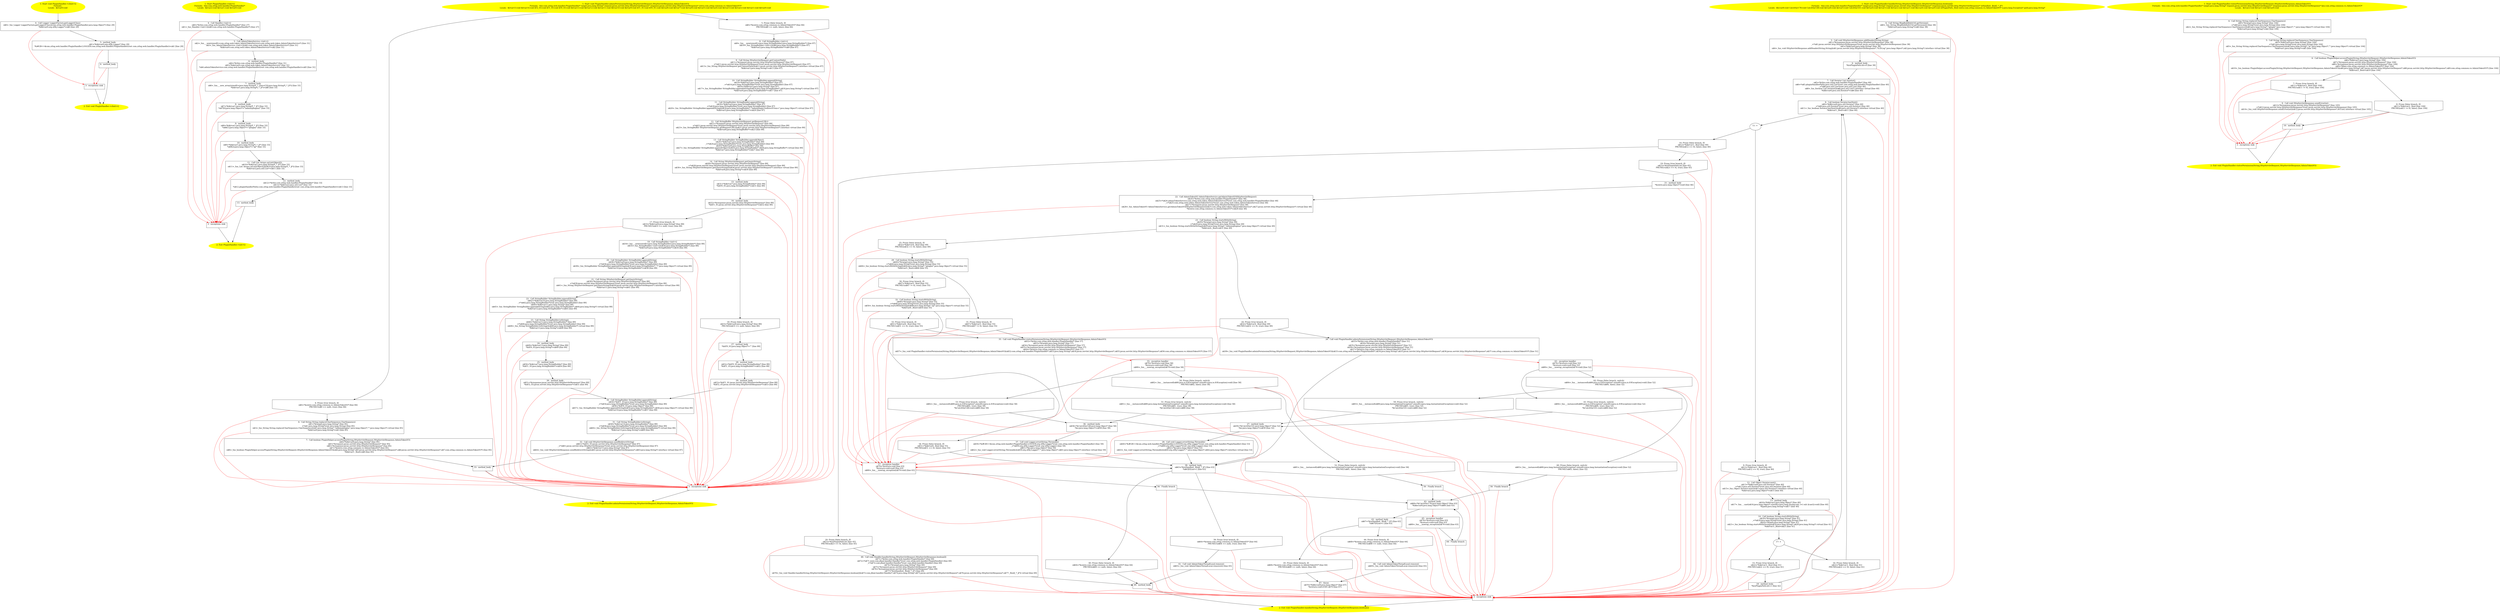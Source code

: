 /* @generated */
digraph cfg {
"com.zrlog.web.handler.PluginHandler.<clinit>():void.6668ac933c423086174db6df006edb8d_1" [label="1: Start void PluginHandler.<clinit>()\nFormals: \nLocals:  $irvar0:void \n  " color=yellow style=filled]
	

	 "com.zrlog.web.handler.PluginHandler.<clinit>():void.6668ac933c423086174db6df006edb8d_1" -> "com.zrlog.web.handler.PluginHandler.<clinit>():void.6668ac933c423086174db6df006edb8d_4" ;
"com.zrlog.web.handler.PluginHandler.<clinit>():void.6668ac933c423086174db6df006edb8d_2" [label="2: Exit void PluginHandler.<clinit>() \n  " color=yellow style=filled]
	

"com.zrlog.web.handler.PluginHandler.<clinit>():void.6668ac933c423086174db6df006edb8d_3" [label="3:  exceptions sink \n  " shape="box"]
	

	 "com.zrlog.web.handler.PluginHandler.<clinit>():void.6668ac933c423086174db6df006edb8d_3" -> "com.zrlog.web.handler.PluginHandler.<clinit>():void.6668ac933c423086174db6df006edb8d_2" ;
"com.zrlog.web.handler.PluginHandler.<clinit>():void.6668ac933c423086174db6df006edb8d_4" [label="4:  Call Logger LoggerFactory.getLogger(Class) \n   n$0=_fun_Logger LoggerFactory.getLogger(Class)(com.zrlog.web.handler.PluginHandler:java.lang.Object*) [line 29]\n  *&$irvar0:org.slf4j.Logger*=n$0 [line 29]\n " shape="box"]
	

	 "com.zrlog.web.handler.PluginHandler.<clinit>():void.6668ac933c423086174db6df006edb8d_4" -> "com.zrlog.web.handler.PluginHandler.<clinit>():void.6668ac933c423086174db6df006edb8d_5" ;
	 "com.zrlog.web.handler.PluginHandler.<clinit>():void.6668ac933c423086174db6df006edb8d_4" -> "com.zrlog.web.handler.PluginHandler.<clinit>():void.6668ac933c423086174db6df006edb8d_3" [color="red" ];
"com.zrlog.web.handler.PluginHandler.<clinit>():void.6668ac933c423086174db6df006edb8d_5" [label="5:  method_body \n   n$1=*&$irvar0:org.slf4j.Logger* [line 29]\n  *&#GB<>$com.zrlog.web.handler.PluginHandler.LOGGER:com.zrlog.web.handler.PluginHandler(root com.zrlog.web.handler.PluginHandler)=n$1 [line 29]\n " shape="box"]
	

	 "com.zrlog.web.handler.PluginHandler.<clinit>():void.6668ac933c423086174db6df006edb8d_5" -> "com.zrlog.web.handler.PluginHandler.<clinit>():void.6668ac933c423086174db6df006edb8d_6" ;
	 "com.zrlog.web.handler.PluginHandler.<clinit>():void.6668ac933c423086174db6df006edb8d_5" -> "com.zrlog.web.handler.PluginHandler.<clinit>():void.6668ac933c423086174db6df006edb8d_3" [color="red" ];
"com.zrlog.web.handler.PluginHandler.<clinit>():void.6668ac933c423086174db6df006edb8d_6" [label="6:  method_body \n  " shape="box"]
	

	 "com.zrlog.web.handler.PluginHandler.<clinit>():void.6668ac933c423086174db6df006edb8d_6" -> "com.zrlog.web.handler.PluginHandler.<clinit>():void.6668ac933c423086174db6df006edb8d_2" ;
	 "com.zrlog.web.handler.PluginHandler.<clinit>():void.6668ac933c423086174db6df006edb8d_6" -> "com.zrlog.web.handler.PluginHandler.<clinit>():void.6668ac933c423086174db6df006edb8d_3" [color="red" ];
"com.zrlog.web.handler.PluginHandler.<init>().48afb668a80d5e14f12fc974af2421c7_1" [label="1: Start PluginHandler.<init>()\nFormals:  this:com.zrlog.web.handler.PluginHandler*\nLocals:  $irvar2:void $irvar1:void $irvar0:void \n  " color=yellow style=filled]
	

	 "com.zrlog.web.handler.PluginHandler.<init>().48afb668a80d5e14f12fc974af2421c7_1" -> "com.zrlog.web.handler.PluginHandler.<init>().48afb668a80d5e14f12fc974af2421c7_4" ;
"com.zrlog.web.handler.PluginHandler.<init>().48afb668a80d5e14f12fc974af2421c7_2" [label="2: Exit PluginHandler.<init>() \n  " color=yellow style=filled]
	

"com.zrlog.web.handler.PluginHandler.<init>().48afb668a80d5e14f12fc974af2421c7_3" [label="3:  exceptions sink \n  " shape="box"]
	

	 "com.zrlog.web.handler.PluginHandler.<init>().48afb668a80d5e14f12fc974af2421c7_3" -> "com.zrlog.web.handler.PluginHandler.<init>().48afb668a80d5e14f12fc974af2421c7_2" ;
"com.zrlog.web.handler.PluginHandler.<init>().48afb668a80d5e14f12fc974af2421c7_4" [label="4:  Call Handler.<init>() \n   n$0=*&this:com.zrlog.web.handler.PluginHandler* [line 27]\n  n$1=_fun_Handler.<init>()(n$0:com.zrlog.web.handler.PluginHandler*) [line 27]\n " shape="box"]
	

	 "com.zrlog.web.handler.PluginHandler.<init>().48afb668a80d5e14f12fc974af2421c7_4" -> "com.zrlog.web.handler.PluginHandler.<init>().48afb668a80d5e14f12fc974af2421c7_5" ;
	 "com.zrlog.web.handler.PluginHandler.<init>().48afb668a80d5e14f12fc974af2421c7_4" -> "com.zrlog.web.handler.PluginHandler.<init>().48afb668a80d5e14f12fc974af2421c7_3" [color="red" ];
"com.zrlog.web.handler.PluginHandler.<init>().48afb668a80d5e14f12fc974af2421c7_5" [label="5:  Call AdminTokenService.<init>() \n   n$2=_fun___new(sizeof(t=com.zrlog.web.token.AdminTokenService):com.zrlog.web.token.AdminTokenService*) [line 31]\n  n$3=_fun_AdminTokenService.<init>()(n$2:com.zrlog.web.token.AdminTokenService*) [line 31]\n  *&$irvar0:com.zrlog.web.token.AdminTokenService*=n$2 [line 31]\n " shape="box"]
	

	 "com.zrlog.web.handler.PluginHandler.<init>().48afb668a80d5e14f12fc974af2421c7_5" -> "com.zrlog.web.handler.PluginHandler.<init>().48afb668a80d5e14f12fc974af2421c7_6" ;
	 "com.zrlog.web.handler.PluginHandler.<init>().48afb668a80d5e14f12fc974af2421c7_5" -> "com.zrlog.web.handler.PluginHandler.<init>().48afb668a80d5e14f12fc974af2421c7_3" [color="red" ];
"com.zrlog.web.handler.PluginHandler.<init>().48afb668a80d5e14f12fc974af2421c7_6" [label="6:  method_body \n   n$4=*&this:com.zrlog.web.handler.PluginHandler* [line 31]\n  n$5=*&$irvar0:com.zrlog.web.token.AdminTokenService* [line 31]\n  *n$4.adminTokenService:com.zrlog.web.handler.PluginHandler(root com.zrlog.web.handler.PluginHandler)=n$5 [line 31]\n " shape="box"]
	

	 "com.zrlog.web.handler.PluginHandler.<init>().48afb668a80d5e14f12fc974af2421c7_6" -> "com.zrlog.web.handler.PluginHandler.<init>().48afb668a80d5e14f12fc974af2421c7_7" ;
	 "com.zrlog.web.handler.PluginHandler.<init>().48afb668a80d5e14f12fc974af2421c7_6" -> "com.zrlog.web.handler.PluginHandler.<init>().48afb668a80d5e14f12fc974af2421c7_3" [color="red" ];
"com.zrlog.web.handler.PluginHandler.<init>().48afb668a80d5e14f12fc974af2421c7_7" [label="7:  method_body \n   n$6=_fun___new_array(sizeof(t=java.lang.String*[_*_];len=[3]):java.lang.String*[_*_](*)) [line 33]\n  *&$irvar1:java.lang.String*[_*_](*)=n$6 [line 33]\n " shape="box"]
	

	 "com.zrlog.web.handler.PluginHandler.<init>().48afb668a80d5e14f12fc974af2421c7_7" -> "com.zrlog.web.handler.PluginHandler.<init>().48afb668a80d5e14f12fc974af2421c7_8" ;
	 "com.zrlog.web.handler.PluginHandler.<init>().48afb668a80d5e14f12fc974af2421c7_7" -> "com.zrlog.web.handler.PluginHandler.<init>().48afb668a80d5e14f12fc974af2421c7_3" [color="red" ];
"com.zrlog.web.handler.PluginHandler.<init>().48afb668a80d5e14f12fc974af2421c7_8" [label="8:  method_body \n   n$7=*&$irvar1:java.lang.String*[_*_](*) [line 33]\n  *n$7[0]:java.lang.Object*=\"/admin/plugins/\" [line 33]\n " shape="box"]
	

	 "com.zrlog.web.handler.PluginHandler.<init>().48afb668a80d5e14f12fc974af2421c7_8" -> "com.zrlog.web.handler.PluginHandler.<init>().48afb668a80d5e14f12fc974af2421c7_9" ;
	 "com.zrlog.web.handler.PluginHandler.<init>().48afb668a80d5e14f12fc974af2421c7_8" -> "com.zrlog.web.handler.PluginHandler.<init>().48afb668a80d5e14f12fc974af2421c7_3" [color="red" ];
"com.zrlog.web.handler.PluginHandler.<init>().48afb668a80d5e14f12fc974af2421c7_9" [label="9:  method_body \n   n$8=*&$irvar1:java.lang.String*[_*_](*) [line 33]\n  *n$8[1]:java.lang.Object*=\"/plugin/\" [line 33]\n " shape="box"]
	

	 "com.zrlog.web.handler.PluginHandler.<init>().48afb668a80d5e14f12fc974af2421c7_9" -> "com.zrlog.web.handler.PluginHandler.<init>().48afb668a80d5e14f12fc974af2421c7_10" ;
	 "com.zrlog.web.handler.PluginHandler.<init>().48afb668a80d5e14f12fc974af2421c7_9" -> "com.zrlog.web.handler.PluginHandler.<init>().48afb668a80d5e14f12fc974af2421c7_3" [color="red" ];
"com.zrlog.web.handler.PluginHandler.<init>().48afb668a80d5e14f12fc974af2421c7_10" [label="10:  method_body \n   n$9=*&$irvar1:java.lang.String*[_*_](*) [line 33]\n  *n$9[2]:java.lang.Object*=\"/p/\" [line 33]\n " shape="box"]
	

	 "com.zrlog.web.handler.PluginHandler.<init>().48afb668a80d5e14f12fc974af2421c7_10" -> "com.zrlog.web.handler.PluginHandler.<init>().48afb668a80d5e14f12fc974af2421c7_11" ;
	 "com.zrlog.web.handler.PluginHandler.<init>().48afb668a80d5e14f12fc974af2421c7_10" -> "com.zrlog.web.handler.PluginHandler.<init>().48afb668a80d5e14f12fc974af2421c7_3" [color="red" ];
"com.zrlog.web.handler.PluginHandler.<init>().48afb668a80d5e14f12fc974af2421c7_11" [label="11:  Call List Arrays.asList(Object[]) \n   n$10=*&$irvar1:java.lang.String*[_*_](*) [line 33]\n  n$11=_fun_List Arrays.asList(Object[])(n$10:java.lang.String*[_*_](*)) [line 33]\n  *&$irvar2:java.util.List*=n$11 [line 33]\n " shape="box"]
	

	 "com.zrlog.web.handler.PluginHandler.<init>().48afb668a80d5e14f12fc974af2421c7_11" -> "com.zrlog.web.handler.PluginHandler.<init>().48afb668a80d5e14f12fc974af2421c7_12" ;
	 "com.zrlog.web.handler.PluginHandler.<init>().48afb668a80d5e14f12fc974af2421c7_11" -> "com.zrlog.web.handler.PluginHandler.<init>().48afb668a80d5e14f12fc974af2421c7_3" [color="red" ];
"com.zrlog.web.handler.PluginHandler.<init>().48afb668a80d5e14f12fc974af2421c7_12" [label="12:  method_body \n   n$12=*&this:com.zrlog.web.handler.PluginHandler* [line 33]\n  n$13=*&$irvar2:java.util.List* [line 33]\n  *n$12.pluginHandlerPaths:com.zrlog.web.handler.PluginHandler(root com.zrlog.web.handler.PluginHandler)=n$13 [line 33]\n " shape="box"]
	

	 "com.zrlog.web.handler.PluginHandler.<init>().48afb668a80d5e14f12fc974af2421c7_12" -> "com.zrlog.web.handler.PluginHandler.<init>().48afb668a80d5e14f12fc974af2421c7_13" ;
	 "com.zrlog.web.handler.PluginHandler.<init>().48afb668a80d5e14f12fc974af2421c7_12" -> "com.zrlog.web.handler.PluginHandler.<init>().48afb668a80d5e14f12fc974af2421c7_3" [color="red" ];
"com.zrlog.web.handler.PluginHandler.<init>().48afb668a80d5e14f12fc974af2421c7_13" [label="13:  method_body \n  " shape="box"]
	

	 "com.zrlog.web.handler.PluginHandler.<init>().48afb668a80d5e14f12fc974af2421c7_13" -> "com.zrlog.web.handler.PluginHandler.<init>().48afb668a80d5e14f12fc974af2421c7_2" ;
	 "com.zrlog.web.handler.PluginHandler.<init>().48afb668a80d5e14f12fc974af2421c7_13" -> "com.zrlog.web.handler.PluginHandler.<init>().48afb668a80d5e14f12fc974af2421c7_3" [color="red" ];
"com.zrlog.web.handler.PluginHandler.adminPermission(java.lang.String,javax.servlet.http.HttpServletR.34c8404096689e315ff01f2dcde48d80_1" [label="1: Start void PluginHandler.adminPermission(String,HttpServletRequest,HttpServletResponse,AdminTokenVO)\nFormals:  this:com.zrlog.web.handler.PluginHandler* target:java.lang.String* request:javax.servlet.http.HttpServletRequest* response:javax.servlet.http.HttpServletResponse* entry:com.zrlog.common.vo.AdminTokenVO*\nLocals:  $irvar15:void $irvar14:void $T2_93:void $T1_93:void $T0_93:void $irvar13:void $irvar12:void $irvar11:void $irvar10:void $irvar9:void $T1_91:void $T0_91:void $irvar8:void $irvar7:void $irvar6:void $irvar5:void $irvar4:void $irvar3:void $irvar2:void $irvar1:void $irvar0:void \n  " color=yellow style=filled]
	

	 "com.zrlog.web.handler.PluginHandler.adminPermission(java.lang.String,javax.servlet.http.HttpServletR.34c8404096689e315ff01f2dcde48d80_1" -> "com.zrlog.web.handler.PluginHandler.adminPermission(java.lang.String,javax.servlet.http.HttpServletR.34c8404096689e315ff01f2dcde48d80_4" ;
	 "com.zrlog.web.handler.PluginHandler.adminPermission(java.lang.String,javax.servlet.http.HttpServletR.34c8404096689e315ff01f2dcde48d80_1" -> "com.zrlog.web.handler.PluginHandler.adminPermission(java.lang.String,javax.servlet.http.HttpServletR.34c8404096689e315ff01f2dcde48d80_5" ;
"com.zrlog.web.handler.PluginHandler.adminPermission(java.lang.String,javax.servlet.http.HttpServletR.34c8404096689e315ff01f2dcde48d80_2" [label="2: Exit void PluginHandler.adminPermission(String,HttpServletRequest,HttpServletResponse,AdminTokenVO) \n  " color=yellow style=filled]
	

"com.zrlog.web.handler.PluginHandler.adminPermission(java.lang.String,javax.servlet.http.HttpServletR.34c8404096689e315ff01f2dcde48d80_3" [label="3:  exceptions sink \n  " shape="box"]
	

	 "com.zrlog.web.handler.PluginHandler.adminPermission(java.lang.String,javax.servlet.http.HttpServletR.34c8404096689e315ff01f2dcde48d80_3" -> "com.zrlog.web.handler.PluginHandler.adminPermission(java.lang.String,javax.servlet.http.HttpServletR.34c8404096689e315ff01f2dcde48d80_2" ;
"com.zrlog.web.handler.PluginHandler.adminPermission(java.lang.String,javax.servlet.http.HttpServletR.34c8404096689e315ff01f2dcde48d80_4" [label="4: Prune (true branch, if) \n   n$0=*&entry:com.zrlog.common.vo.AdminTokenVO* [line 84]\n  PRUNE(!(n$0 == null), true); [line 84]\n " shape="invhouse"]
	

	 "com.zrlog.web.handler.PluginHandler.adminPermission(java.lang.String,javax.servlet.http.HttpServletR.34c8404096689e315ff01f2dcde48d80_4" -> "com.zrlog.web.handler.PluginHandler.adminPermission(java.lang.String,javax.servlet.http.HttpServletR.34c8404096689e315ff01f2dcde48d80_6" ;
	 "com.zrlog.web.handler.PluginHandler.adminPermission(java.lang.String,javax.servlet.http.HttpServletR.34c8404096689e315ff01f2dcde48d80_4" -> "com.zrlog.web.handler.PluginHandler.adminPermission(java.lang.String,javax.servlet.http.HttpServletR.34c8404096689e315ff01f2dcde48d80_3" [color="red" ];
"com.zrlog.web.handler.PluginHandler.adminPermission(java.lang.String,javax.servlet.http.HttpServletR.34c8404096689e315ff01f2dcde48d80_5" [label="5: Prune (false branch, if) \n   n$0=*&entry:com.zrlog.common.vo.AdminTokenVO* [line 84]\n  PRUNE((n$0 == null), false); [line 84]\n " shape="invhouse"]
	

	 "com.zrlog.web.handler.PluginHandler.adminPermission(java.lang.String,javax.servlet.http.HttpServletR.34c8404096689e315ff01f2dcde48d80_5" -> "com.zrlog.web.handler.PluginHandler.adminPermission(java.lang.String,javax.servlet.http.HttpServletR.34c8404096689e315ff01f2dcde48d80_8" ;
	 "com.zrlog.web.handler.PluginHandler.adminPermission(java.lang.String,javax.servlet.http.HttpServletR.34c8404096689e315ff01f2dcde48d80_5" -> "com.zrlog.web.handler.PluginHandler.adminPermission(java.lang.String,javax.servlet.http.HttpServletR.34c8404096689e315ff01f2dcde48d80_3" [color="red" ];
"com.zrlog.web.handler.PluginHandler.adminPermission(java.lang.String,javax.servlet.http.HttpServletR.34c8404096689e315ff01f2dcde48d80_6" [label="6:  Call String String.replace(CharSequence,CharSequence) \n   n$1=*&target:java.lang.String* [line 85]\n  _=*n$1:java.lang.String*(root java.lang.String) [line 85]\n  n$3=_fun_String String.replace(CharSequence,CharSequence)(n$1:java.lang.String*,\"/admin/plugins\":java.lang.Object*,\"\":java.lang.Object*) virtual [line 85]\n  *&$irvar0:java.lang.String*=n$3 [line 85]\n " shape="box"]
	

	 "com.zrlog.web.handler.PluginHandler.adminPermission(java.lang.String,javax.servlet.http.HttpServletR.34c8404096689e315ff01f2dcde48d80_6" -> "com.zrlog.web.handler.PluginHandler.adminPermission(java.lang.String,javax.servlet.http.HttpServletR.34c8404096689e315ff01f2dcde48d80_7" ;
	 "com.zrlog.web.handler.PluginHandler.adminPermission(java.lang.String,javax.servlet.http.HttpServletR.34c8404096689e315ff01f2dcde48d80_6" -> "com.zrlog.web.handler.PluginHandler.adminPermission(java.lang.String,javax.servlet.http.HttpServletR.34c8404096689e315ff01f2dcde48d80_3" [color="red" ];
"com.zrlog.web.handler.PluginHandler.adminPermission(java.lang.String,javax.servlet.http.HttpServletR.34c8404096689e315ff01f2dcde48d80_7" [label="7:  Call boolean PluginHelper.accessPlugin(String,HttpServletRequest,HttpServletResponse,AdminTokenVO) \n   n$4=*&$irvar0:java.lang.String* [line 85]\n  n$5=*&request:javax.servlet.http.HttpServletRequest* [line 85]\n  n$6=*&response:javax.servlet.http.HttpServletResponse* [line 85]\n  n$7=*&entry:com.zrlog.common.vo.AdminTokenVO* [line 85]\n  n$8=_fun_boolean PluginHelper.accessPlugin(String,HttpServletRequest,HttpServletResponse,AdminTokenVO)(n$4:java.lang.String*,n$5:javax.servlet.http.HttpServletRequest*,n$6:javax.servlet.http.HttpServletResponse*,n$7:com.zrlog.common.vo.AdminTokenVO*) [line 85]\n  *&$irvar1:_Bool=n$8 [line 85]\n " shape="box"]
	

	 "com.zrlog.web.handler.PluginHandler.adminPermission(java.lang.String,javax.servlet.http.HttpServletR.34c8404096689e315ff01f2dcde48d80_7" -> "com.zrlog.web.handler.PluginHandler.adminPermission(java.lang.String,javax.servlet.http.HttpServletR.34c8404096689e315ff01f2dcde48d80_33" ;
	 "com.zrlog.web.handler.PluginHandler.adminPermission(java.lang.String,javax.servlet.http.HttpServletR.34c8404096689e315ff01f2dcde48d80_7" -> "com.zrlog.web.handler.PluginHandler.adminPermission(java.lang.String,javax.servlet.http.HttpServletR.34c8404096689e315ff01f2dcde48d80_3" [color="red" ];
"com.zrlog.web.handler.PluginHandler.adminPermission(java.lang.String,javax.servlet.http.HttpServletR.34c8404096689e315ff01f2dcde48d80_8" [label="8:  Call StringBuilder.<init>() \n   n$9=_fun___new(sizeof(t=java.lang.StringBuilder):java.lang.StringBuilder*) [line 87]\n  n$10=_fun_StringBuilder.<init>()(n$9:java.lang.StringBuilder*) [line 87]\n  *&$irvar2:java.lang.StringBuilder*=n$9 [line 87]\n " shape="box"]
	

	 "com.zrlog.web.handler.PluginHandler.adminPermission(java.lang.String,javax.servlet.http.HttpServletR.34c8404096689e315ff01f2dcde48d80_8" -> "com.zrlog.web.handler.PluginHandler.adminPermission(java.lang.String,javax.servlet.http.HttpServletR.34c8404096689e315ff01f2dcde48d80_9" ;
	 "com.zrlog.web.handler.PluginHandler.adminPermission(java.lang.String,javax.servlet.http.HttpServletR.34c8404096689e315ff01f2dcde48d80_8" -> "com.zrlog.web.handler.PluginHandler.adminPermission(java.lang.String,javax.servlet.http.HttpServletR.34c8404096689e315ff01f2dcde48d80_3" [color="red" ];
"com.zrlog.web.handler.PluginHandler.adminPermission(java.lang.String,javax.servlet.http.HttpServletR.34c8404096689e315ff01f2dcde48d80_9" [label="9:  Call String HttpServletRequest.getContextPath() \n   n$11=*&request:javax.servlet.http.HttpServletRequest* [line 87]\n  _=*n$11:javax.servlet.http.HttpServletRequest*(root javax.servlet.http.HttpServletRequest) [line 87]\n  n$13=_fun_String HttpServletRequest.getContextPath()(n$11:javax.servlet.http.HttpServletRequest*) interface virtual [line 87]\n  *&$irvar3:java.lang.String*=n$13 [line 87]\n " shape="box"]
	

	 "com.zrlog.web.handler.PluginHandler.adminPermission(java.lang.String,javax.servlet.http.HttpServletR.34c8404096689e315ff01f2dcde48d80_9" -> "com.zrlog.web.handler.PluginHandler.adminPermission(java.lang.String,javax.servlet.http.HttpServletR.34c8404096689e315ff01f2dcde48d80_10" ;
	 "com.zrlog.web.handler.PluginHandler.adminPermission(java.lang.String,javax.servlet.http.HttpServletR.34c8404096689e315ff01f2dcde48d80_9" -> "com.zrlog.web.handler.PluginHandler.adminPermission(java.lang.String,javax.servlet.http.HttpServletR.34c8404096689e315ff01f2dcde48d80_3" [color="red" ];
"com.zrlog.web.handler.PluginHandler.adminPermission(java.lang.String,javax.servlet.http.HttpServletR.34c8404096689e315ff01f2dcde48d80_10" [label="10:  Call StringBuilder StringBuilder.append(String) \n   n$14=*&$irvar2:java.lang.StringBuilder* [line 87]\n  _=*n$14:java.lang.StringBuilder*(root java.lang.StringBuilder) [line 87]\n  n$16=*&$irvar3:java.lang.String* [line 87]\n  n$17=_fun_StringBuilder StringBuilder.append(String)(n$14:java.lang.StringBuilder*,n$16:java.lang.String*) virtual [line 87]\n  *&$irvar4:java.lang.StringBuilder*=n$17 [line 87]\n " shape="box"]
	

	 "com.zrlog.web.handler.PluginHandler.adminPermission(java.lang.String,javax.servlet.http.HttpServletR.34c8404096689e315ff01f2dcde48d80_10" -> "com.zrlog.web.handler.PluginHandler.adminPermission(java.lang.String,javax.servlet.http.HttpServletR.34c8404096689e315ff01f2dcde48d80_11" ;
	 "com.zrlog.web.handler.PluginHandler.adminPermission(java.lang.String,javax.servlet.http.HttpServletR.34c8404096689e315ff01f2dcde48d80_10" -> "com.zrlog.web.handler.PluginHandler.adminPermission(java.lang.String,javax.servlet.http.HttpServletR.34c8404096689e315ff01f2dcde48d80_3" [color="red" ];
"com.zrlog.web.handler.PluginHandler.adminPermission(java.lang.String,javax.servlet.http.HttpServletR.34c8404096689e315ff01f2dcde48d80_11" [label="11:  Call StringBuilder StringBuilder.append(String) \n   n$18=*&$irvar4:java.lang.StringBuilder* [line 87]\n  _=*n$18:java.lang.StringBuilder*(root java.lang.StringBuilder) [line 87]\n  n$20=_fun_StringBuilder StringBuilder.append(String)(n$18:java.lang.StringBuilder*,\"/admin/login?redirectFrom=\":java.lang.Object*) virtual [line 87]\n  *&$irvar5:java.lang.StringBuilder*=n$20 [line 87]\n " shape="box"]
	

	 "com.zrlog.web.handler.PluginHandler.adminPermission(java.lang.String,javax.servlet.http.HttpServletR.34c8404096689e315ff01f2dcde48d80_11" -> "com.zrlog.web.handler.PluginHandler.adminPermission(java.lang.String,javax.servlet.http.HttpServletR.34c8404096689e315ff01f2dcde48d80_12" ;
	 "com.zrlog.web.handler.PluginHandler.adminPermission(java.lang.String,javax.servlet.http.HttpServletR.34c8404096689e315ff01f2dcde48d80_11" -> "com.zrlog.web.handler.PluginHandler.adminPermission(java.lang.String,javax.servlet.http.HttpServletR.34c8404096689e315ff01f2dcde48d80_3" [color="red" ];
"com.zrlog.web.handler.PluginHandler.adminPermission(java.lang.String,javax.servlet.http.HttpServletR.34c8404096689e315ff01f2dcde48d80_12" [label="12:  Call StringBuffer HttpServletRequest.getRequestURL() \n   n$21=*&request:javax.servlet.http.HttpServletRequest* [line 89]\n  _=*n$21:javax.servlet.http.HttpServletRequest*(root javax.servlet.http.HttpServletRequest) [line 89]\n  n$23=_fun_StringBuffer HttpServletRequest.getRequestURL()(n$21:javax.servlet.http.HttpServletRequest*) interface virtual [line 89]\n  *&$irvar6:java.lang.StringBuffer*=n$23 [line 89]\n " shape="box"]
	

	 "com.zrlog.web.handler.PluginHandler.adminPermission(java.lang.String,javax.servlet.http.HttpServletR.34c8404096689e315ff01f2dcde48d80_12" -> "com.zrlog.web.handler.PluginHandler.adminPermission(java.lang.String,javax.servlet.http.HttpServletR.34c8404096689e315ff01f2dcde48d80_13" ;
	 "com.zrlog.web.handler.PluginHandler.adminPermission(java.lang.String,javax.servlet.http.HttpServletR.34c8404096689e315ff01f2dcde48d80_12" -> "com.zrlog.web.handler.PluginHandler.adminPermission(java.lang.String,javax.servlet.http.HttpServletR.34c8404096689e315ff01f2dcde48d80_3" [color="red" ];
"com.zrlog.web.handler.PluginHandler.adminPermission(java.lang.String,javax.servlet.http.HttpServletR.34c8404096689e315ff01f2dcde48d80_13" [label="13:  Call StringBuilder StringBuilder.append(Object) \n   n$24=*&$irvar5:java.lang.StringBuilder* [line 89]\n  _=*n$24:java.lang.StringBuilder*(root java.lang.StringBuilder) [line 89]\n  n$26=*&$irvar6:java.lang.StringBuffer* [line 89]\n  n$27=_fun_StringBuilder StringBuilder.append(Object)(n$24:java.lang.StringBuilder*,n$26:java.lang.StringBuffer*) virtual [line 89]\n  *&$irvar7:java.lang.StringBuilder*=n$27 [line 89]\n " shape="box"]
	

	 "com.zrlog.web.handler.PluginHandler.adminPermission(java.lang.String,javax.servlet.http.HttpServletR.34c8404096689e315ff01f2dcde48d80_13" -> "com.zrlog.web.handler.PluginHandler.adminPermission(java.lang.String,javax.servlet.http.HttpServletR.34c8404096689e315ff01f2dcde48d80_14" ;
	 "com.zrlog.web.handler.PluginHandler.adminPermission(java.lang.String,javax.servlet.http.HttpServletR.34c8404096689e315ff01f2dcde48d80_13" -> "com.zrlog.web.handler.PluginHandler.adminPermission(java.lang.String,javax.servlet.http.HttpServletR.34c8404096689e315ff01f2dcde48d80_3" [color="red" ];
"com.zrlog.web.handler.PluginHandler.adminPermission(java.lang.String,javax.servlet.http.HttpServletR.34c8404096689e315ff01f2dcde48d80_14" [label="14:  Call String HttpServletRequest.getQueryString() \n   n$28=*&request:javax.servlet.http.HttpServletRequest* [line 89]\n  _=*n$28:javax.servlet.http.HttpServletRequest*(root javax.servlet.http.HttpServletRequest) [line 89]\n  n$30=_fun_String HttpServletRequest.getQueryString()(n$28:javax.servlet.http.HttpServletRequest*) interface virtual [line 89]\n  *&$irvar8:java.lang.String*=n$30 [line 89]\n " shape="box"]
	

	 "com.zrlog.web.handler.PluginHandler.adminPermission(java.lang.String,javax.servlet.http.HttpServletR.34c8404096689e315ff01f2dcde48d80_14" -> "com.zrlog.web.handler.PluginHandler.adminPermission(java.lang.String,javax.servlet.http.HttpServletR.34c8404096689e315ff01f2dcde48d80_15" ;
	 "com.zrlog.web.handler.PluginHandler.adminPermission(java.lang.String,javax.servlet.http.HttpServletR.34c8404096689e315ff01f2dcde48d80_14" -> "com.zrlog.web.handler.PluginHandler.adminPermission(java.lang.String,javax.servlet.http.HttpServletR.34c8404096689e315ff01f2dcde48d80_3" [color="red" ];
"com.zrlog.web.handler.PluginHandler.adminPermission(java.lang.String,javax.servlet.http.HttpServletR.34c8404096689e315ff01f2dcde48d80_15" [label="15:  method_body \n   n$31=*&$irvar7:java.lang.StringBuilder* [line 89]\n  *&$T0_91:java.lang.StringBuilder*=n$31 [line 89]\n " shape="box"]
	

	 "com.zrlog.web.handler.PluginHandler.adminPermission(java.lang.String,javax.servlet.http.HttpServletR.34c8404096689e315ff01f2dcde48d80_15" -> "com.zrlog.web.handler.PluginHandler.adminPermission(java.lang.String,javax.servlet.http.HttpServletR.34c8404096689e315ff01f2dcde48d80_16" ;
	 "com.zrlog.web.handler.PluginHandler.adminPermission(java.lang.String,javax.servlet.http.HttpServletR.34c8404096689e315ff01f2dcde48d80_15" -> "com.zrlog.web.handler.PluginHandler.adminPermission(java.lang.String,javax.servlet.http.HttpServletR.34c8404096689e315ff01f2dcde48d80_3" [color="red" ];
"com.zrlog.web.handler.PluginHandler.adminPermission(java.lang.String,javax.servlet.http.HttpServletR.34c8404096689e315ff01f2dcde48d80_16" [label="16:  method_body \n   n$32=*&response:javax.servlet.http.HttpServletResponse* [line 89]\n  *&$T1_91:javax.servlet.http.HttpServletResponse*=n$32 [line 89]\n " shape="box"]
	

	 "com.zrlog.web.handler.PluginHandler.adminPermission(java.lang.String,javax.servlet.http.HttpServletR.34c8404096689e315ff01f2dcde48d80_16" -> "com.zrlog.web.handler.PluginHandler.adminPermission(java.lang.String,javax.servlet.http.HttpServletR.34c8404096689e315ff01f2dcde48d80_17" ;
	 "com.zrlog.web.handler.PluginHandler.adminPermission(java.lang.String,javax.servlet.http.HttpServletR.34c8404096689e315ff01f2dcde48d80_16" -> "com.zrlog.web.handler.PluginHandler.adminPermission(java.lang.String,javax.servlet.http.HttpServletR.34c8404096689e315ff01f2dcde48d80_18" ;
	 "com.zrlog.web.handler.PluginHandler.adminPermission(java.lang.String,javax.servlet.http.HttpServletR.34c8404096689e315ff01f2dcde48d80_16" -> "com.zrlog.web.handler.PluginHandler.adminPermission(java.lang.String,javax.servlet.http.HttpServletR.34c8404096689e315ff01f2dcde48d80_3" [color="red" ];
"com.zrlog.web.handler.PluginHandler.adminPermission(java.lang.String,javax.servlet.http.HttpServletR.34c8404096689e315ff01f2dcde48d80_17" [label="17: Prune (true branch, if) \n   n$33=*&$irvar8:java.lang.String* [line 89]\n  PRUNE(!(n$33 == null), true); [line 89]\n " shape="invhouse"]
	

	 "com.zrlog.web.handler.PluginHandler.adminPermission(java.lang.String,javax.servlet.http.HttpServletR.34c8404096689e315ff01f2dcde48d80_17" -> "com.zrlog.web.handler.PluginHandler.adminPermission(java.lang.String,javax.servlet.http.HttpServletR.34c8404096689e315ff01f2dcde48d80_19" ;
	 "com.zrlog.web.handler.PluginHandler.adminPermission(java.lang.String,javax.servlet.http.HttpServletR.34c8404096689e315ff01f2dcde48d80_17" -> "com.zrlog.web.handler.PluginHandler.adminPermission(java.lang.String,javax.servlet.http.HttpServletR.34c8404096689e315ff01f2dcde48d80_3" [color="red" ];
"com.zrlog.web.handler.PluginHandler.adminPermission(java.lang.String,javax.servlet.http.HttpServletR.34c8404096689e315ff01f2dcde48d80_18" [label="18: Prune (false branch, if) \n   n$33=*&$irvar8:java.lang.String* [line 89]\n  PRUNE((n$33 == null), false); [line 89]\n " shape="invhouse"]
	

	 "com.zrlog.web.handler.PluginHandler.adminPermission(java.lang.String,javax.servlet.http.HttpServletR.34c8404096689e315ff01f2dcde48d80_18" -> "com.zrlog.web.handler.PluginHandler.adminPermission(java.lang.String,javax.servlet.http.HttpServletR.34c8404096689e315ff01f2dcde48d80_27" ;
	 "com.zrlog.web.handler.PluginHandler.adminPermission(java.lang.String,javax.servlet.http.HttpServletR.34c8404096689e315ff01f2dcde48d80_18" -> "com.zrlog.web.handler.PluginHandler.adminPermission(java.lang.String,javax.servlet.http.HttpServletR.34c8404096689e315ff01f2dcde48d80_3" [color="red" ];
"com.zrlog.web.handler.PluginHandler.adminPermission(java.lang.String,javax.servlet.http.HttpServletR.34c8404096689e315ff01f2dcde48d80_19" [label="19:  Call StringBuilder.<init>() \n   n$34=_fun___new(sizeof(t=java.lang.StringBuilder):java.lang.StringBuilder*) [line 89]\n  n$35=_fun_StringBuilder.<init>()(n$34:java.lang.StringBuilder*) [line 89]\n  *&$irvar9:java.lang.StringBuilder*=n$34 [line 89]\n " shape="box"]
	

	 "com.zrlog.web.handler.PluginHandler.adminPermission(java.lang.String,javax.servlet.http.HttpServletR.34c8404096689e315ff01f2dcde48d80_19" -> "com.zrlog.web.handler.PluginHandler.adminPermission(java.lang.String,javax.servlet.http.HttpServletR.34c8404096689e315ff01f2dcde48d80_20" ;
	 "com.zrlog.web.handler.PluginHandler.adminPermission(java.lang.String,javax.servlet.http.HttpServletR.34c8404096689e315ff01f2dcde48d80_19" -> "com.zrlog.web.handler.PluginHandler.adminPermission(java.lang.String,javax.servlet.http.HttpServletR.34c8404096689e315ff01f2dcde48d80_3" [color="red" ];
"com.zrlog.web.handler.PluginHandler.adminPermission(java.lang.String,javax.servlet.http.HttpServletR.34c8404096689e315ff01f2dcde48d80_20" [label="20:  Call StringBuilder StringBuilder.append(String) \n   n$36=*&$irvar9:java.lang.StringBuilder* [line 89]\n  _=*n$36:java.lang.StringBuilder*(root java.lang.StringBuilder) [line 89]\n  n$38=_fun_StringBuilder StringBuilder.append(String)(n$36:java.lang.StringBuilder*,\"?\":java.lang.Object*) virtual [line 89]\n  *&$irvar10:java.lang.StringBuilder*=n$38 [line 89]\n " shape="box"]
	

	 "com.zrlog.web.handler.PluginHandler.adminPermission(java.lang.String,javax.servlet.http.HttpServletR.34c8404096689e315ff01f2dcde48d80_20" -> "com.zrlog.web.handler.PluginHandler.adminPermission(java.lang.String,javax.servlet.http.HttpServletR.34c8404096689e315ff01f2dcde48d80_21" ;
	 "com.zrlog.web.handler.PluginHandler.adminPermission(java.lang.String,javax.servlet.http.HttpServletR.34c8404096689e315ff01f2dcde48d80_20" -> "com.zrlog.web.handler.PluginHandler.adminPermission(java.lang.String,javax.servlet.http.HttpServletR.34c8404096689e315ff01f2dcde48d80_3" [color="red" ];
"com.zrlog.web.handler.PluginHandler.adminPermission(java.lang.String,javax.servlet.http.HttpServletR.34c8404096689e315ff01f2dcde48d80_21" [label="21:  Call String HttpServletRequest.getQueryString() \n   n$39=*&request:javax.servlet.http.HttpServletRequest* [line 89]\n  _=*n$39:javax.servlet.http.HttpServletRequest*(root javax.servlet.http.HttpServletRequest) [line 89]\n  n$41=_fun_String HttpServletRequest.getQueryString()(n$39:javax.servlet.http.HttpServletRequest*) interface virtual [line 89]\n  *&$irvar11:java.lang.String*=n$41 [line 89]\n " shape="box"]
	

	 "com.zrlog.web.handler.PluginHandler.adminPermission(java.lang.String,javax.servlet.http.HttpServletR.34c8404096689e315ff01f2dcde48d80_21" -> "com.zrlog.web.handler.PluginHandler.adminPermission(java.lang.String,javax.servlet.http.HttpServletR.34c8404096689e315ff01f2dcde48d80_22" ;
	 "com.zrlog.web.handler.PluginHandler.adminPermission(java.lang.String,javax.servlet.http.HttpServletR.34c8404096689e315ff01f2dcde48d80_21" -> "com.zrlog.web.handler.PluginHandler.adminPermission(java.lang.String,javax.servlet.http.HttpServletR.34c8404096689e315ff01f2dcde48d80_3" [color="red" ];
"com.zrlog.web.handler.PluginHandler.adminPermission(java.lang.String,javax.servlet.http.HttpServletR.34c8404096689e315ff01f2dcde48d80_22" [label="22:  Call StringBuilder StringBuilder.append(String) \n   n$42=*&$irvar10:java.lang.StringBuilder* [line 89]\n  _=*n$42:java.lang.StringBuilder*(root java.lang.StringBuilder) [line 89]\n  n$44=*&$irvar11:java.lang.String* [line 89]\n  n$45=_fun_StringBuilder StringBuilder.append(String)(n$42:java.lang.StringBuilder*,n$44:java.lang.String*) virtual [line 89]\n  *&$irvar12:java.lang.StringBuilder*=n$45 [line 89]\n " shape="box"]
	

	 "com.zrlog.web.handler.PluginHandler.adminPermission(java.lang.String,javax.servlet.http.HttpServletR.34c8404096689e315ff01f2dcde48d80_22" -> "com.zrlog.web.handler.PluginHandler.adminPermission(java.lang.String,javax.servlet.http.HttpServletR.34c8404096689e315ff01f2dcde48d80_23" ;
	 "com.zrlog.web.handler.PluginHandler.adminPermission(java.lang.String,javax.servlet.http.HttpServletR.34c8404096689e315ff01f2dcde48d80_22" -> "com.zrlog.web.handler.PluginHandler.adminPermission(java.lang.String,javax.servlet.http.HttpServletR.34c8404096689e315ff01f2dcde48d80_3" [color="red" ];
"com.zrlog.web.handler.PluginHandler.adminPermission(java.lang.String,javax.servlet.http.HttpServletR.34c8404096689e315ff01f2dcde48d80_23" [label="23:  Call String StringBuilder.toString() \n   n$46=*&$irvar12:java.lang.StringBuilder* [line 89]\n  _=*n$46:java.lang.StringBuilder*(root java.lang.StringBuilder) [line 89]\n  n$48=_fun_String StringBuilder.toString()(n$46:java.lang.StringBuilder*) virtual [line 89]\n  *&$irvar13:java.lang.String*=n$48 [line 89]\n " shape="box"]
	

	 "com.zrlog.web.handler.PluginHandler.adminPermission(java.lang.String,javax.servlet.http.HttpServletR.34c8404096689e315ff01f2dcde48d80_23" -> "com.zrlog.web.handler.PluginHandler.adminPermission(java.lang.String,javax.servlet.http.HttpServletR.34c8404096689e315ff01f2dcde48d80_24" ;
	 "com.zrlog.web.handler.PluginHandler.adminPermission(java.lang.String,javax.servlet.http.HttpServletR.34c8404096689e315ff01f2dcde48d80_23" -> "com.zrlog.web.handler.PluginHandler.adminPermission(java.lang.String,javax.servlet.http.HttpServletR.34c8404096689e315ff01f2dcde48d80_3" [color="red" ];
"com.zrlog.web.handler.PluginHandler.adminPermission(java.lang.String,javax.servlet.http.HttpServletR.34c8404096689e315ff01f2dcde48d80_24" [label="24:  method_body \n   n$49=*&$irvar13:java.lang.String* [line 89]\n  *&$T0_93:java.lang.String*=n$49 [line 89]\n " shape="box"]
	

	 "com.zrlog.web.handler.PluginHandler.adminPermission(java.lang.String,javax.servlet.http.HttpServletR.34c8404096689e315ff01f2dcde48d80_24" -> "com.zrlog.web.handler.PluginHandler.adminPermission(java.lang.String,javax.servlet.http.HttpServletR.34c8404096689e315ff01f2dcde48d80_25" ;
	 "com.zrlog.web.handler.PluginHandler.adminPermission(java.lang.String,javax.servlet.http.HttpServletR.34c8404096689e315ff01f2dcde48d80_24" -> "com.zrlog.web.handler.PluginHandler.adminPermission(java.lang.String,javax.servlet.http.HttpServletR.34c8404096689e315ff01f2dcde48d80_3" [color="red" ];
"com.zrlog.web.handler.PluginHandler.adminPermission(java.lang.String,javax.servlet.http.HttpServletR.34c8404096689e315ff01f2dcde48d80_25" [label="25:  method_body \n   n$50=*&$irvar7:java.lang.StringBuilder* [line 89]\n  *&$T1_93:java.lang.StringBuilder*=n$50 [line 89]\n " shape="box"]
	

	 "com.zrlog.web.handler.PluginHandler.adminPermission(java.lang.String,javax.servlet.http.HttpServletR.34c8404096689e315ff01f2dcde48d80_25" -> "com.zrlog.web.handler.PluginHandler.adminPermission(java.lang.String,javax.servlet.http.HttpServletR.34c8404096689e315ff01f2dcde48d80_26" ;
	 "com.zrlog.web.handler.PluginHandler.adminPermission(java.lang.String,javax.servlet.http.HttpServletR.34c8404096689e315ff01f2dcde48d80_25" -> "com.zrlog.web.handler.PluginHandler.adminPermission(java.lang.String,javax.servlet.http.HttpServletR.34c8404096689e315ff01f2dcde48d80_3" [color="red" ];
"com.zrlog.web.handler.PluginHandler.adminPermission(java.lang.String,javax.servlet.http.HttpServletR.34c8404096689e315ff01f2dcde48d80_26" [label="26:  method_body \n   n$51=*&response:javax.servlet.http.HttpServletResponse* [line 89]\n  *&$T2_93:javax.servlet.http.HttpServletResponse*=n$51 [line 89]\n " shape="box"]
	

	 "com.zrlog.web.handler.PluginHandler.adminPermission(java.lang.String,javax.servlet.http.HttpServletR.34c8404096689e315ff01f2dcde48d80_26" -> "com.zrlog.web.handler.PluginHandler.adminPermission(java.lang.String,javax.servlet.http.HttpServletR.34c8404096689e315ff01f2dcde48d80_30" ;
	 "com.zrlog.web.handler.PluginHandler.adminPermission(java.lang.String,javax.servlet.http.HttpServletR.34c8404096689e315ff01f2dcde48d80_26" -> "com.zrlog.web.handler.PluginHandler.adminPermission(java.lang.String,javax.servlet.http.HttpServletR.34c8404096689e315ff01f2dcde48d80_3" [color="red" ];
"com.zrlog.web.handler.PluginHandler.adminPermission(java.lang.String,javax.servlet.http.HttpServletR.34c8404096689e315ff01f2dcde48d80_27" [label="27:  method_body \n   *&$T0_93:java.lang.Object*=\"\" [line 89]\n " shape="box"]
	

	 "com.zrlog.web.handler.PluginHandler.adminPermission(java.lang.String,javax.servlet.http.HttpServletR.34c8404096689e315ff01f2dcde48d80_27" -> "com.zrlog.web.handler.PluginHandler.adminPermission(java.lang.String,javax.servlet.http.HttpServletR.34c8404096689e315ff01f2dcde48d80_28" ;
	 "com.zrlog.web.handler.PluginHandler.adminPermission(java.lang.String,javax.servlet.http.HttpServletR.34c8404096689e315ff01f2dcde48d80_27" -> "com.zrlog.web.handler.PluginHandler.adminPermission(java.lang.String,javax.servlet.http.HttpServletR.34c8404096689e315ff01f2dcde48d80_3" [color="red" ];
"com.zrlog.web.handler.PluginHandler.adminPermission(java.lang.String,javax.servlet.http.HttpServletR.34c8404096689e315ff01f2dcde48d80_28" [label="28:  method_body \n   n$52=*&$T0_91:java.lang.StringBuilder* [line 89]\n  *&$T1_93:java.lang.StringBuilder*=n$52 [line 89]\n " shape="box"]
	

	 "com.zrlog.web.handler.PluginHandler.adminPermission(java.lang.String,javax.servlet.http.HttpServletR.34c8404096689e315ff01f2dcde48d80_28" -> "com.zrlog.web.handler.PluginHandler.adminPermission(java.lang.String,javax.servlet.http.HttpServletR.34c8404096689e315ff01f2dcde48d80_29" ;
	 "com.zrlog.web.handler.PluginHandler.adminPermission(java.lang.String,javax.servlet.http.HttpServletR.34c8404096689e315ff01f2dcde48d80_28" -> "com.zrlog.web.handler.PluginHandler.adminPermission(java.lang.String,javax.servlet.http.HttpServletR.34c8404096689e315ff01f2dcde48d80_3" [color="red" ];
"com.zrlog.web.handler.PluginHandler.adminPermission(java.lang.String,javax.servlet.http.HttpServletR.34c8404096689e315ff01f2dcde48d80_29" [label="29:  method_body \n   n$53=*&$T1_91:javax.servlet.http.HttpServletResponse* [line 89]\n  *&$T2_93:javax.servlet.http.HttpServletResponse*=n$53 [line 89]\n " shape="box"]
	

	 "com.zrlog.web.handler.PluginHandler.adminPermission(java.lang.String,javax.servlet.http.HttpServletR.34c8404096689e315ff01f2dcde48d80_29" -> "com.zrlog.web.handler.PluginHandler.adminPermission(java.lang.String,javax.servlet.http.HttpServletR.34c8404096689e315ff01f2dcde48d80_30" ;
	 "com.zrlog.web.handler.PluginHandler.adminPermission(java.lang.String,javax.servlet.http.HttpServletR.34c8404096689e315ff01f2dcde48d80_29" -> "com.zrlog.web.handler.PluginHandler.adminPermission(java.lang.String,javax.servlet.http.HttpServletR.34c8404096689e315ff01f2dcde48d80_3" [color="red" ];
"com.zrlog.web.handler.PluginHandler.adminPermission(java.lang.String,javax.servlet.http.HttpServletR.34c8404096689e315ff01f2dcde48d80_30" [label="30:  Call StringBuilder StringBuilder.append(String) \n   n$54=*&$T1_93:java.lang.StringBuilder* [line 89]\n  _=*n$54:java.lang.StringBuilder*(root java.lang.StringBuilder) [line 89]\n  n$56=*&$T0_93:java.lang.Object* [line 89]\n  n$57=_fun_StringBuilder StringBuilder.append(String)(n$54:java.lang.StringBuilder*,n$56:java.lang.Object*) virtual [line 89]\n  *&$irvar14:java.lang.StringBuilder*=n$57 [line 89]\n " shape="box"]
	

	 "com.zrlog.web.handler.PluginHandler.adminPermission(java.lang.String,javax.servlet.http.HttpServletR.34c8404096689e315ff01f2dcde48d80_30" -> "com.zrlog.web.handler.PluginHandler.adminPermission(java.lang.String,javax.servlet.http.HttpServletR.34c8404096689e315ff01f2dcde48d80_31" ;
	 "com.zrlog.web.handler.PluginHandler.adminPermission(java.lang.String,javax.servlet.http.HttpServletR.34c8404096689e315ff01f2dcde48d80_30" -> "com.zrlog.web.handler.PluginHandler.adminPermission(java.lang.String,javax.servlet.http.HttpServletR.34c8404096689e315ff01f2dcde48d80_3" [color="red" ];
"com.zrlog.web.handler.PluginHandler.adminPermission(java.lang.String,javax.servlet.http.HttpServletR.34c8404096689e315ff01f2dcde48d80_31" [label="31:  Call String StringBuilder.toString() \n   n$58=*&$irvar14:java.lang.StringBuilder* [line 89]\n  _=*n$58:java.lang.StringBuilder*(root java.lang.StringBuilder) [line 89]\n  n$60=_fun_String StringBuilder.toString()(n$58:java.lang.StringBuilder*) virtual [line 89]\n  *&$irvar15:java.lang.String*=n$60 [line 89]\n " shape="box"]
	

	 "com.zrlog.web.handler.PluginHandler.adminPermission(java.lang.String,javax.servlet.http.HttpServletR.34c8404096689e315ff01f2dcde48d80_31" -> "com.zrlog.web.handler.PluginHandler.adminPermission(java.lang.String,javax.servlet.http.HttpServletR.34c8404096689e315ff01f2dcde48d80_32" ;
	 "com.zrlog.web.handler.PluginHandler.adminPermission(java.lang.String,javax.servlet.http.HttpServletR.34c8404096689e315ff01f2dcde48d80_31" -> "com.zrlog.web.handler.PluginHandler.adminPermission(java.lang.String,javax.servlet.http.HttpServletR.34c8404096689e315ff01f2dcde48d80_3" [color="red" ];
"com.zrlog.web.handler.PluginHandler.adminPermission(java.lang.String,javax.servlet.http.HttpServletR.34c8404096689e315ff01f2dcde48d80_32" [label="32:  Call void HttpServletResponse.sendRedirect(String) \n   n$61=*&$T2_93:javax.servlet.http.HttpServletResponse* [line 87]\n  _=*n$61:javax.servlet.http.HttpServletResponse*(root javax.servlet.http.HttpServletResponse) [line 87]\n  n$63=*&$irvar15:java.lang.String* [line 87]\n  n$64=_fun_void HttpServletResponse.sendRedirect(String)(n$61:javax.servlet.http.HttpServletResponse*,n$63:java.lang.String*) interface virtual [line 87]\n " shape="box"]
	

	 "com.zrlog.web.handler.PluginHandler.adminPermission(java.lang.String,javax.servlet.http.HttpServletR.34c8404096689e315ff01f2dcde48d80_32" -> "com.zrlog.web.handler.PluginHandler.adminPermission(java.lang.String,javax.servlet.http.HttpServletR.34c8404096689e315ff01f2dcde48d80_33" ;
	 "com.zrlog.web.handler.PluginHandler.adminPermission(java.lang.String,javax.servlet.http.HttpServletR.34c8404096689e315ff01f2dcde48d80_32" -> "com.zrlog.web.handler.PluginHandler.adminPermission(java.lang.String,javax.servlet.http.HttpServletR.34c8404096689e315ff01f2dcde48d80_3" [color="red" ];
"com.zrlog.web.handler.PluginHandler.adminPermission(java.lang.String,javax.servlet.http.HttpServletR.34c8404096689e315ff01f2dcde48d80_33" [label="33:  method_body \n  " shape="box"]
	

	 "com.zrlog.web.handler.PluginHandler.adminPermission(java.lang.String,javax.servlet.http.HttpServletR.34c8404096689e315ff01f2dcde48d80_33" -> "com.zrlog.web.handler.PluginHandler.adminPermission(java.lang.String,javax.servlet.http.HttpServletR.34c8404096689e315ff01f2dcde48d80_2" ;
	 "com.zrlog.web.handler.PluginHandler.adminPermission(java.lang.String,javax.servlet.http.HttpServletR.34c8404096689e315ff01f2dcde48d80_33" -> "com.zrlog.web.handler.PluginHandler.adminPermission(java.lang.String,javax.servlet.http.HttpServletR.34c8404096689e315ff01f2dcde48d80_3" [color="red" ];
"com.zrlog.web.handler.PluginHandler.handle(java.lang.String,javax.servlet.http.HttpServletRequest,ja.ecd883a95ebb3cd0d5a7f4c13250e19b_1" [label="1: Start void PluginHandler.handle(String,HttpServletRequest,HttpServletResponse,boolean[])\nFormals:  this:com.zrlog.web.handler.PluginHandler* target:java.lang.String* request:javax.servlet.http.HttpServletRequest* response:javax.servlet.http.HttpServletResponse* isHandled:_Bool[_*_](*)\nLocals:  $bcvar8:void CatchVar178:void CatchVar148:void $irvar6:void $irvar5:void CatchVar101:void $irvar4:void $irvar3:void $irvar2:void $irvar1:void $bcvar6:void $irvar0:void isPluginPath:_Bool entry:com.zrlog.common.vo.AdminTokenVO* e:java.lang.Exception* path:java.lang.String* \n  " color=yellow style=filled]
	

	 "com.zrlog.web.handler.PluginHandler.handle(java.lang.String,javax.servlet.http.HttpServletRequest,ja.ecd883a95ebb3cd0d5a7f4c13250e19b_1" -> "com.zrlog.web.handler.PluginHandler.handle(java.lang.String,javax.servlet.http.HttpServletRequest,ja.ecd883a95ebb3cd0d5a7f4c13250e19b_4" ;
"com.zrlog.web.handler.PluginHandler.handle(java.lang.String,javax.servlet.http.HttpServletRequest,ja.ecd883a95ebb3cd0d5a7f4c13250e19b_2" [label="2: Exit void PluginHandler.handle(String,HttpServletRequest,HttpServletResponse,boolean[]) \n  " color=yellow style=filled]
	

"com.zrlog.web.handler.PluginHandler.handle(java.lang.String,javax.servlet.http.HttpServletRequest,ja.ecd883a95ebb3cd0d5a7f4c13250e19b_3" [label="3:  exceptions sink \n  " shape="box"]
	

	 "com.zrlog.web.handler.PluginHandler.handle(java.lang.String,javax.servlet.http.HttpServletRequest,ja.ecd883a95ebb3cd0d5a7f4c13250e19b_3" -> "com.zrlog.web.handler.PluginHandler.handle(java.lang.String,javax.servlet.http.HttpServletRequest,ja.ecd883a95ebb3cd0d5a7f4c13250e19b_2" ;
"com.zrlog.web.handler.PluginHandler.handle(java.lang.String,javax.servlet.http.HttpServletRequest,ja.ecd883a95ebb3cd0d5a7f4c13250e19b_4" [label="4:  Call String BlogBuildInfoUtil.getVersion() \n   n$0=_fun_String BlogBuildInfoUtil.getVersion()() [line 38]\n  *&$irvar0:java.lang.String*=n$0 [line 38]\n " shape="box"]
	

	 "com.zrlog.web.handler.PluginHandler.handle(java.lang.String,javax.servlet.http.HttpServletRequest,ja.ecd883a95ebb3cd0d5a7f4c13250e19b_4" -> "com.zrlog.web.handler.PluginHandler.handle(java.lang.String,javax.servlet.http.HttpServletRequest,ja.ecd883a95ebb3cd0d5a7f4c13250e19b_5" ;
	 "com.zrlog.web.handler.PluginHandler.handle(java.lang.String,javax.servlet.http.HttpServletRequest,ja.ecd883a95ebb3cd0d5a7f4c13250e19b_4" -> "com.zrlog.web.handler.PluginHandler.handle(java.lang.String,javax.servlet.http.HttpServletRequest,ja.ecd883a95ebb3cd0d5a7f4c13250e19b_3" [color="red" ];
"com.zrlog.web.handler.PluginHandler.handle(java.lang.String,javax.servlet.http.HttpServletRequest,ja.ecd883a95ebb3cd0d5a7f4c13250e19b_5" [label="5:  Call void HttpServletResponse.addHeader(String,String) \n   n$1=*&response:javax.servlet.http.HttpServletResponse* [line 38]\n  _=*n$1:javax.servlet.http.HttpServletResponse*(root javax.servlet.http.HttpServletResponse) [line 38]\n  n$3=*&$irvar0:java.lang.String* [line 38]\n  n$4=_fun_void HttpServletResponse.addHeader(String,String)(n$1:javax.servlet.http.HttpServletResponse*,\"X-ZrLog\":java.lang.Object*,n$3:java.lang.String*) interface virtual [line 38]\n " shape="box"]
	

	 "com.zrlog.web.handler.PluginHandler.handle(java.lang.String,javax.servlet.http.HttpServletRequest,ja.ecd883a95ebb3cd0d5a7f4c13250e19b_5" -> "com.zrlog.web.handler.PluginHandler.handle(java.lang.String,javax.servlet.http.HttpServletRequest,ja.ecd883a95ebb3cd0d5a7f4c13250e19b_6" ;
	 "com.zrlog.web.handler.PluginHandler.handle(java.lang.String,javax.servlet.http.HttpServletRequest,ja.ecd883a95ebb3cd0d5a7f4c13250e19b_5" -> "com.zrlog.web.handler.PluginHandler.handle(java.lang.String,javax.servlet.http.HttpServletRequest,ja.ecd883a95ebb3cd0d5a7f4c13250e19b_3" [color="red" ];
"com.zrlog.web.handler.PluginHandler.handle(java.lang.String,javax.servlet.http.HttpServletRequest,ja.ecd883a95ebb3cd0d5a7f4c13250e19b_6" [label="6:  method_body \n   *&isPluginPath:int=0 [line 39]\n " shape="box"]
	

	 "com.zrlog.web.handler.PluginHandler.handle(java.lang.String,javax.servlet.http.HttpServletRequest,ja.ecd883a95ebb3cd0d5a7f4c13250e19b_6" -> "com.zrlog.web.handler.PluginHandler.handle(java.lang.String,javax.servlet.http.HttpServletRequest,ja.ecd883a95ebb3cd0d5a7f4c13250e19b_7" ;
	 "com.zrlog.web.handler.PluginHandler.handle(java.lang.String,javax.servlet.http.HttpServletRequest,ja.ecd883a95ebb3cd0d5a7f4c13250e19b_6" -> "com.zrlog.web.handler.PluginHandler.handle(java.lang.String,javax.servlet.http.HttpServletRequest,ja.ecd883a95ebb3cd0d5a7f4c13250e19b_3" [color="red" ];
"com.zrlog.web.handler.PluginHandler.handle(java.lang.String,javax.servlet.http.HttpServletRequest,ja.ecd883a95ebb3cd0d5a7f4c13250e19b_7" [label="7:  Call Iterator List.iterator() \n   n$5=*&this:com.zrlog.web.handler.PluginHandler* [line 40]\n  n$6=*n$5.pluginHandlerPaths:java.util.List*(root com.zrlog.web.handler.PluginHandler) [line 40]\n  _=*n$6:java.util.List*(root java.util.List) [line 40]\n  n$8=_fun_Iterator List.iterator()(n$6:java.util.List*) interface virtual [line 40]\n  *&$bcvar6:java.util.Iterator*=n$8 [line 40]\n " shape="box"]
	

	 "com.zrlog.web.handler.PluginHandler.handle(java.lang.String,javax.servlet.http.HttpServletRequest,ja.ecd883a95ebb3cd0d5a7f4c13250e19b_7" -> "com.zrlog.web.handler.PluginHandler.handle(java.lang.String,javax.servlet.http.HttpServletRequest,ja.ecd883a95ebb3cd0d5a7f4c13250e19b_8" ;
	 "com.zrlog.web.handler.PluginHandler.handle(java.lang.String,javax.servlet.http.HttpServletRequest,ja.ecd883a95ebb3cd0d5a7f4c13250e19b_7" -> "com.zrlog.web.handler.PluginHandler.handle(java.lang.String,javax.servlet.http.HttpServletRequest,ja.ecd883a95ebb3cd0d5a7f4c13250e19b_3" [color="red" ];
"com.zrlog.web.handler.PluginHandler.handle(java.lang.String,javax.servlet.http.HttpServletRequest,ja.ecd883a95ebb3cd0d5a7f4c13250e19b_8" [label="8:  Call boolean Iterator.hasNext() \n   n$9=*&$bcvar6:java.util.Iterator* [line 40]\n  _=*n$9:java.util.Iterator*(root java.util.Iterator) [line 40]\n  n$11=_fun_boolean Iterator.hasNext()(n$9:java.util.Iterator*) interface virtual [line 40]\n  *&$irvar1:_Bool=n$11 [line 40]\n " shape="box"]
	

	 "com.zrlog.web.handler.PluginHandler.handle(java.lang.String,javax.servlet.http.HttpServletRequest,ja.ecd883a95ebb3cd0d5a7f4c13250e19b_8" -> "com.zrlog.web.handler.PluginHandler.handle(java.lang.String,javax.servlet.http.HttpServletRequest,ja.ecd883a95ebb3cd0d5a7f4c13250e19b_11" ;
	 "com.zrlog.web.handler.PluginHandler.handle(java.lang.String,javax.servlet.http.HttpServletRequest,ja.ecd883a95ebb3cd0d5a7f4c13250e19b_8" -> "com.zrlog.web.handler.PluginHandler.handle(java.lang.String,javax.servlet.http.HttpServletRequest,ja.ecd883a95ebb3cd0d5a7f4c13250e19b_3" [color="red" ];
"com.zrlog.web.handler.PluginHandler.handle(java.lang.String,javax.servlet.http.HttpServletRequest,ja.ecd883a95ebb3cd0d5a7f4c13250e19b_9" [label="9: Prune (true branch, if) \n   n$12=*&$irvar1:_Bool [line 40]\n  PRUNE(!(n$12 == 0), true); [line 40]\n " shape="invhouse"]
	

	 "com.zrlog.web.handler.PluginHandler.handle(java.lang.String,javax.servlet.http.HttpServletRequest,ja.ecd883a95ebb3cd0d5a7f4c13250e19b_9" -> "com.zrlog.web.handler.PluginHandler.handle(java.lang.String,javax.servlet.http.HttpServletRequest,ja.ecd883a95ebb3cd0d5a7f4c13250e19b_12" ;
	 "com.zrlog.web.handler.PluginHandler.handle(java.lang.String,javax.servlet.http.HttpServletRequest,ja.ecd883a95ebb3cd0d5a7f4c13250e19b_9" -> "com.zrlog.web.handler.PluginHandler.handle(java.lang.String,javax.servlet.http.HttpServletRequest,ja.ecd883a95ebb3cd0d5a7f4c13250e19b_3" [color="red" ];
"com.zrlog.web.handler.PluginHandler.handle(java.lang.String,javax.servlet.http.HttpServletRequest,ja.ecd883a95ebb3cd0d5a7f4c13250e19b_10" [label="10: Prune (false branch, if) \n   n$12=*&$irvar1:_Bool [line 40]\n  PRUNE((n$12 == 0), false); [line 40]\n " shape="invhouse"]
	

	 "com.zrlog.web.handler.PluginHandler.handle(java.lang.String,javax.servlet.http.HttpServletRequest,ja.ecd883a95ebb3cd0d5a7f4c13250e19b_10" -> "com.zrlog.web.handler.PluginHandler.handle(java.lang.String,javax.servlet.http.HttpServletRequest,ja.ecd883a95ebb3cd0d5a7f4c13250e19b_19" ;
	 "com.zrlog.web.handler.PluginHandler.handle(java.lang.String,javax.servlet.http.HttpServletRequest,ja.ecd883a95ebb3cd0d5a7f4c13250e19b_10" -> "com.zrlog.web.handler.PluginHandler.handle(java.lang.String,javax.servlet.http.HttpServletRequest,ja.ecd883a95ebb3cd0d5a7f4c13250e19b_20" ;
	 "com.zrlog.web.handler.PluginHandler.handle(java.lang.String,javax.servlet.http.HttpServletRequest,ja.ecd883a95ebb3cd0d5a7f4c13250e19b_10" -> "com.zrlog.web.handler.PluginHandler.handle(java.lang.String,javax.servlet.http.HttpServletRequest,ja.ecd883a95ebb3cd0d5a7f4c13250e19b_3" [color="red" ];
"com.zrlog.web.handler.PluginHandler.handle(java.lang.String,javax.servlet.http.HttpServletRequest,ja.ecd883a95ebb3cd0d5a7f4c13250e19b_11" [label="11: + \n  " ]
	

	 "com.zrlog.web.handler.PluginHandler.handle(java.lang.String,javax.servlet.http.HttpServletRequest,ja.ecd883a95ebb3cd0d5a7f4c13250e19b_11" -> "com.zrlog.web.handler.PluginHandler.handle(java.lang.String,javax.servlet.http.HttpServletRequest,ja.ecd883a95ebb3cd0d5a7f4c13250e19b_9" ;
	 "com.zrlog.web.handler.PluginHandler.handle(java.lang.String,javax.servlet.http.HttpServletRequest,ja.ecd883a95ebb3cd0d5a7f4c13250e19b_11" -> "com.zrlog.web.handler.PluginHandler.handle(java.lang.String,javax.servlet.http.HttpServletRequest,ja.ecd883a95ebb3cd0d5a7f4c13250e19b_10" ;
"com.zrlog.web.handler.PluginHandler.handle(java.lang.String,javax.servlet.http.HttpServletRequest,ja.ecd883a95ebb3cd0d5a7f4c13250e19b_12" [label="12:  Call Object Iterator.next() \n   n$13=*&$bcvar6:java.util.Iterator* [line 40]\n  _=*n$13:java.util.Iterator*(root java.util.Iterator) [line 40]\n  n$15=_fun_Object Iterator.next()(n$13:java.util.Iterator*) interface virtual [line 40]\n  *&$irvar2:java.lang.Object*=n$15 [line 40]\n " shape="box"]
	

	 "com.zrlog.web.handler.PluginHandler.handle(java.lang.String,javax.servlet.http.HttpServletRequest,ja.ecd883a95ebb3cd0d5a7f4c13250e19b_12" -> "com.zrlog.web.handler.PluginHandler.handle(java.lang.String,javax.servlet.http.HttpServletRequest,ja.ecd883a95ebb3cd0d5a7f4c13250e19b_13" ;
	 "com.zrlog.web.handler.PluginHandler.handle(java.lang.String,javax.servlet.http.HttpServletRequest,ja.ecd883a95ebb3cd0d5a7f4c13250e19b_12" -> "com.zrlog.web.handler.PluginHandler.handle(java.lang.String,javax.servlet.http.HttpServletRequest,ja.ecd883a95ebb3cd0d5a7f4c13250e19b_3" [color="red" ];
"com.zrlog.web.handler.PluginHandler.handle(java.lang.String,javax.servlet.http.HttpServletRequest,ja.ecd883a95ebb3cd0d5a7f4c13250e19b_13" [label="13:  method_body \n   n$16=*&$irvar2:java.lang.Object* [line 40]\n  n$17=_fun___cast(n$16:java.lang.Object*,sizeof(t=java.lang.String;sub_t=( sub )(cast)):void) [line 40]\n  *&path:java.lang.String*=n$17 [line 40]\n " shape="box"]
	

	 "com.zrlog.web.handler.PluginHandler.handle(java.lang.String,javax.servlet.http.HttpServletRequest,ja.ecd883a95ebb3cd0d5a7f4c13250e19b_13" -> "com.zrlog.web.handler.PluginHandler.handle(java.lang.String,javax.servlet.http.HttpServletRequest,ja.ecd883a95ebb3cd0d5a7f4c13250e19b_14" ;
	 "com.zrlog.web.handler.PluginHandler.handle(java.lang.String,javax.servlet.http.HttpServletRequest,ja.ecd883a95ebb3cd0d5a7f4c13250e19b_13" -> "com.zrlog.web.handler.PluginHandler.handle(java.lang.String,javax.servlet.http.HttpServletRequest,ja.ecd883a95ebb3cd0d5a7f4c13250e19b_3" [color="red" ];
"com.zrlog.web.handler.PluginHandler.handle(java.lang.String,javax.servlet.http.HttpServletRequest,ja.ecd883a95ebb3cd0d5a7f4c13250e19b_14" [label="14:  Call boolean String.startsWith(String) \n   n$18=*&target:java.lang.String* [line 41]\n  _=*n$18:java.lang.String*(root java.lang.String) [line 41]\n  n$20=*&path:java.lang.String* [line 41]\n  n$21=_fun_boolean String.startsWith(String)(n$18:java.lang.String*,n$20:java.lang.String*) virtual [line 41]\n  *&$irvar3:_Bool=n$21 [line 41]\n " shape="box"]
	

	 "com.zrlog.web.handler.PluginHandler.handle(java.lang.String,javax.servlet.http.HttpServletRequest,ja.ecd883a95ebb3cd0d5a7f4c13250e19b_14" -> "com.zrlog.web.handler.PluginHandler.handle(java.lang.String,javax.servlet.http.HttpServletRequest,ja.ecd883a95ebb3cd0d5a7f4c13250e19b_17" ;
	 "com.zrlog.web.handler.PluginHandler.handle(java.lang.String,javax.servlet.http.HttpServletRequest,ja.ecd883a95ebb3cd0d5a7f4c13250e19b_14" -> "com.zrlog.web.handler.PluginHandler.handle(java.lang.String,javax.servlet.http.HttpServletRequest,ja.ecd883a95ebb3cd0d5a7f4c13250e19b_3" [color="red" ];
"com.zrlog.web.handler.PluginHandler.handle(java.lang.String,javax.servlet.http.HttpServletRequest,ja.ecd883a95ebb3cd0d5a7f4c13250e19b_15" [label="15: Prune (true branch, if) \n   n$22=*&$irvar3:_Bool [line 41]\n  PRUNE(!(n$22 == 0), true); [line 41]\n " shape="invhouse"]
	

	 "com.zrlog.web.handler.PluginHandler.handle(java.lang.String,javax.servlet.http.HttpServletRequest,ja.ecd883a95ebb3cd0d5a7f4c13250e19b_15" -> "com.zrlog.web.handler.PluginHandler.handle(java.lang.String,javax.servlet.http.HttpServletRequest,ja.ecd883a95ebb3cd0d5a7f4c13250e19b_18" ;
	 "com.zrlog.web.handler.PluginHandler.handle(java.lang.String,javax.servlet.http.HttpServletRequest,ja.ecd883a95ebb3cd0d5a7f4c13250e19b_15" -> "com.zrlog.web.handler.PluginHandler.handle(java.lang.String,javax.servlet.http.HttpServletRequest,ja.ecd883a95ebb3cd0d5a7f4c13250e19b_3" [color="red" ];
"com.zrlog.web.handler.PluginHandler.handle(java.lang.String,javax.servlet.http.HttpServletRequest,ja.ecd883a95ebb3cd0d5a7f4c13250e19b_16" [label="16: Prune (false branch, if) \n   n$22=*&$irvar3:_Bool [line 41]\n  PRUNE((n$22 == 0), false); [line 41]\n " shape="invhouse"]
	

	 "com.zrlog.web.handler.PluginHandler.handle(java.lang.String,javax.servlet.http.HttpServletRequest,ja.ecd883a95ebb3cd0d5a7f4c13250e19b_16" -> "com.zrlog.web.handler.PluginHandler.handle(java.lang.String,javax.servlet.http.HttpServletRequest,ja.ecd883a95ebb3cd0d5a7f4c13250e19b_8" ;
	 "com.zrlog.web.handler.PluginHandler.handle(java.lang.String,javax.servlet.http.HttpServletRequest,ja.ecd883a95ebb3cd0d5a7f4c13250e19b_16" -> "com.zrlog.web.handler.PluginHandler.handle(java.lang.String,javax.servlet.http.HttpServletRequest,ja.ecd883a95ebb3cd0d5a7f4c13250e19b_3" [color="red" ];
"com.zrlog.web.handler.PluginHandler.handle(java.lang.String,javax.servlet.http.HttpServletRequest,ja.ecd883a95ebb3cd0d5a7f4c13250e19b_17" [label="17: + \n  " ]
	

	 "com.zrlog.web.handler.PluginHandler.handle(java.lang.String,javax.servlet.http.HttpServletRequest,ja.ecd883a95ebb3cd0d5a7f4c13250e19b_17" -> "com.zrlog.web.handler.PluginHandler.handle(java.lang.String,javax.servlet.http.HttpServletRequest,ja.ecd883a95ebb3cd0d5a7f4c13250e19b_15" ;
	 "com.zrlog.web.handler.PluginHandler.handle(java.lang.String,javax.servlet.http.HttpServletRequest,ja.ecd883a95ebb3cd0d5a7f4c13250e19b_17" -> "com.zrlog.web.handler.PluginHandler.handle(java.lang.String,javax.servlet.http.HttpServletRequest,ja.ecd883a95ebb3cd0d5a7f4c13250e19b_16" ;
"com.zrlog.web.handler.PluginHandler.handle(java.lang.String,javax.servlet.http.HttpServletRequest,ja.ecd883a95ebb3cd0d5a7f4c13250e19b_18" [label="18:  method_body \n   *&isPluginPath:int=1 [line 42]\n " shape="box"]
	

	 "com.zrlog.web.handler.PluginHandler.handle(java.lang.String,javax.servlet.http.HttpServletRequest,ja.ecd883a95ebb3cd0d5a7f4c13250e19b_18" -> "com.zrlog.web.handler.PluginHandler.handle(java.lang.String,javax.servlet.http.HttpServletRequest,ja.ecd883a95ebb3cd0d5a7f4c13250e19b_8" ;
	 "com.zrlog.web.handler.PluginHandler.handle(java.lang.String,javax.servlet.http.HttpServletRequest,ja.ecd883a95ebb3cd0d5a7f4c13250e19b_18" -> "com.zrlog.web.handler.PluginHandler.handle(java.lang.String,javax.servlet.http.HttpServletRequest,ja.ecd883a95ebb3cd0d5a7f4c13250e19b_3" [color="red" ];
"com.zrlog.web.handler.PluginHandler.handle(java.lang.String,javax.servlet.http.HttpServletRequest,ja.ecd883a95ebb3cd0d5a7f4c13250e19b_19" [label="19: Prune (true branch, if) \n   n$23=*&isPluginPath:int [line 45]\n  PRUNE(!(n$23 == 0), true); [line 45]\n " shape="invhouse"]
	

	 "com.zrlog.web.handler.PluginHandler.handle(java.lang.String,javax.servlet.http.HttpServletRequest,ja.ecd883a95ebb3cd0d5a7f4c13250e19b_19" -> "com.zrlog.web.handler.PluginHandler.handle(java.lang.String,javax.servlet.http.HttpServletRequest,ja.ecd883a95ebb3cd0d5a7f4c13250e19b_21" ;
	 "com.zrlog.web.handler.PluginHandler.handle(java.lang.String,javax.servlet.http.HttpServletRequest,ja.ecd883a95ebb3cd0d5a7f4c13250e19b_19" -> "com.zrlog.web.handler.PluginHandler.handle(java.lang.String,javax.servlet.http.HttpServletRequest,ja.ecd883a95ebb3cd0d5a7f4c13250e19b_3" [color="red" ];
"com.zrlog.web.handler.PluginHandler.handle(java.lang.String,javax.servlet.http.HttpServletRequest,ja.ecd883a95ebb3cd0d5a7f4c13250e19b_20" [label="20: Prune (false branch, if) \n   n$23=*&isPluginPath:int [line 45]\n  PRUNE((n$23 == 0), false); [line 45]\n " shape="invhouse"]
	

	 "com.zrlog.web.handler.PluginHandler.handle(java.lang.String,javax.servlet.http.HttpServletRequest,ja.ecd883a95ebb3cd0d5a7f4c13250e19b_20" -> "com.zrlog.web.handler.PluginHandler.handle(java.lang.String,javax.servlet.http.HttpServletRequest,ja.ecd883a95ebb3cd0d5a7f4c13250e19b_48" ;
	 "com.zrlog.web.handler.PluginHandler.handle(java.lang.String,javax.servlet.http.HttpServletRequest,ja.ecd883a95ebb3cd0d5a7f4c13250e19b_20" -> "com.zrlog.web.handler.PluginHandler.handle(java.lang.String,javax.servlet.http.HttpServletRequest,ja.ecd883a95ebb3cd0d5a7f4c13250e19b_3" [color="red" ];
"com.zrlog.web.handler.PluginHandler.handle(java.lang.String,javax.servlet.http.HttpServletRequest,ja.ecd883a95ebb3cd0d5a7f4c13250e19b_21" [label="21:  method_body \n   *&entry:java.lang.Object*=null [line 46]\n " shape="box"]
	

	 "com.zrlog.web.handler.PluginHandler.handle(java.lang.String,javax.servlet.http.HttpServletRequest,ja.ecd883a95ebb3cd0d5a7f4c13250e19b_21" -> "com.zrlog.web.handler.PluginHandler.handle(java.lang.String,javax.servlet.http.HttpServletRequest,ja.ecd883a95ebb3cd0d5a7f4c13250e19b_22" ;
	 "com.zrlog.web.handler.PluginHandler.handle(java.lang.String,javax.servlet.http.HttpServletRequest,ja.ecd883a95ebb3cd0d5a7f4c13250e19b_21" -> "com.zrlog.web.handler.PluginHandler.handle(java.lang.String,javax.servlet.http.HttpServletRequest,ja.ecd883a95ebb3cd0d5a7f4c13250e19b_3" [color="red" ];
"com.zrlog.web.handler.PluginHandler.handle(java.lang.String,javax.servlet.http.HttpServletRequest,ja.ecd883a95ebb3cd0d5a7f4c13250e19b_22" [label="22:  Call AdminTokenVO AdminTokenService.getAdminTokenVO(HttpServletRequest) \n   n$24=*&this:com.zrlog.web.handler.PluginHandler* [line 48]\n  n$25=*n$24.adminTokenService:com.zrlog.web.token.AdminTokenService*(root com.zrlog.web.handler.PluginHandler) [line 48]\n  _=*n$25:com.zrlog.web.token.AdminTokenService*(root com.zrlog.web.token.AdminTokenService) [line 48]\n  n$27=*&request:javax.servlet.http.HttpServletRequest* [line 48]\n  n$28=_fun_AdminTokenVO AdminTokenService.getAdminTokenVO(HttpServletRequest)(n$25:com.zrlog.web.token.AdminTokenService*,n$27:javax.servlet.http.HttpServletRequest*) virtual [line 48]\n  *&entry:com.zrlog.common.vo.AdminTokenVO*=n$28 [line 48]\n " shape="box"]
	

	 "com.zrlog.web.handler.PluginHandler.handle(java.lang.String,javax.servlet.http.HttpServletRequest,ja.ecd883a95ebb3cd0d5a7f4c13250e19b_22" -> "com.zrlog.web.handler.PluginHandler.handle(java.lang.String,javax.servlet.http.HttpServletRequest,ja.ecd883a95ebb3cd0d5a7f4c13250e19b_23" ;
	 "com.zrlog.web.handler.PluginHandler.handle(java.lang.String,javax.servlet.http.HttpServletRequest,ja.ecd883a95ebb3cd0d5a7f4c13250e19b_22" -> "com.zrlog.web.handler.PluginHandler.handle(java.lang.String,javax.servlet.http.HttpServletRequest,ja.ecd883a95ebb3cd0d5a7f4c13250e19b_57" [color="red" ];
"com.zrlog.web.handler.PluginHandler.handle(java.lang.String,javax.servlet.http.HttpServletRequest,ja.ecd883a95ebb3cd0d5a7f4c13250e19b_23" [label="23:  Call boolean String.startsWith(String) \n   n$29=*&target:java.lang.String* [line 49]\n  _=*n$29:java.lang.String*(root java.lang.String) [line 49]\n  n$31=_fun_boolean String.startsWith(String)(n$29:java.lang.String*,\"/admin/plugins/\":java.lang.Object*) virtual [line 49]\n  *&$irvar4:_Bool=n$31 [line 49]\n " shape="box"]
	

	 "com.zrlog.web.handler.PluginHandler.handle(java.lang.String,javax.servlet.http.HttpServletRequest,ja.ecd883a95ebb3cd0d5a7f4c13250e19b_23" -> "com.zrlog.web.handler.PluginHandler.handle(java.lang.String,javax.servlet.http.HttpServletRequest,ja.ecd883a95ebb3cd0d5a7f4c13250e19b_24" ;
	 "com.zrlog.web.handler.PluginHandler.handle(java.lang.String,javax.servlet.http.HttpServletRequest,ja.ecd883a95ebb3cd0d5a7f4c13250e19b_23" -> "com.zrlog.web.handler.PluginHandler.handle(java.lang.String,javax.servlet.http.HttpServletRequest,ja.ecd883a95ebb3cd0d5a7f4c13250e19b_25" ;
	 "com.zrlog.web.handler.PluginHandler.handle(java.lang.String,javax.servlet.http.HttpServletRequest,ja.ecd883a95ebb3cd0d5a7f4c13250e19b_23" -> "com.zrlog.web.handler.PluginHandler.handle(java.lang.String,javax.servlet.http.HttpServletRequest,ja.ecd883a95ebb3cd0d5a7f4c13250e19b_57" [color="red" ];
"com.zrlog.web.handler.PluginHandler.handle(java.lang.String,javax.servlet.http.HttpServletRequest,ja.ecd883a95ebb3cd0d5a7f4c13250e19b_24" [label="24: Prune (true branch, if) \n   n$32=*&$irvar4:_Bool [line 49]\n  PRUNE(!(n$32 == 0), true); [line 49]\n " shape="invhouse"]
	

	 "com.zrlog.web.handler.PluginHandler.handle(java.lang.String,javax.servlet.http.HttpServletRequest,ja.ecd883a95ebb3cd0d5a7f4c13250e19b_24" -> "com.zrlog.web.handler.PluginHandler.handle(java.lang.String,javax.servlet.http.HttpServletRequest,ja.ecd883a95ebb3cd0d5a7f4c13250e19b_26" ;
	 "com.zrlog.web.handler.PluginHandler.handle(java.lang.String,javax.servlet.http.HttpServletRequest,ja.ecd883a95ebb3cd0d5a7f4c13250e19b_24" -> "com.zrlog.web.handler.PluginHandler.handle(java.lang.String,javax.servlet.http.HttpServletRequest,ja.ecd883a95ebb3cd0d5a7f4c13250e19b_57" [color="red" ];
"com.zrlog.web.handler.PluginHandler.handle(java.lang.String,javax.servlet.http.HttpServletRequest,ja.ecd883a95ebb3cd0d5a7f4c13250e19b_25" [label="25: Prune (false branch, if) \n   n$32=*&$irvar4:_Bool [line 49]\n  PRUNE((n$32 == 0), false); [line 49]\n " shape="invhouse"]
	

	 "com.zrlog.web.handler.PluginHandler.handle(java.lang.String,javax.servlet.http.HttpServletRequest,ja.ecd883a95ebb3cd0d5a7f4c13250e19b_25" -> "com.zrlog.web.handler.PluginHandler.handle(java.lang.String,javax.servlet.http.HttpServletRequest,ja.ecd883a95ebb3cd0d5a7f4c13250e19b_29" ;
	 "com.zrlog.web.handler.PluginHandler.handle(java.lang.String,javax.servlet.http.HttpServletRequest,ja.ecd883a95ebb3cd0d5a7f4c13250e19b_25" -> "com.zrlog.web.handler.PluginHandler.handle(java.lang.String,javax.servlet.http.HttpServletRequest,ja.ecd883a95ebb3cd0d5a7f4c13250e19b_57" [color="red" ];
"com.zrlog.web.handler.PluginHandler.handle(java.lang.String,javax.servlet.http.HttpServletRequest,ja.ecd883a95ebb3cd0d5a7f4c13250e19b_26" [label="26:  Call void PluginHandler.adminPermission(String,HttpServletRequest,HttpServletResponse,AdminTokenVO) \n   n$33=*&this:com.zrlog.web.handler.PluginHandler* [line 51]\n  n$34=*&target:java.lang.String* [line 51]\n  n$35=*&request:javax.servlet.http.HttpServletRequest* [line 51]\n  n$36=*&response:javax.servlet.http.HttpServletResponse* [line 51]\n  n$37=*&entry:com.zrlog.common.vo.AdminTokenVO* [line 51]\n  n$38=_fun_void PluginHandler.adminPermission(String,HttpServletRequest,HttpServletResponse,AdminTokenVO)(n$33:com.zrlog.web.handler.PluginHandler*,n$34:java.lang.String*,n$35:javax.servlet.http.HttpServletRequest*,n$36:javax.servlet.http.HttpServletResponse*,n$37:com.zrlog.common.vo.AdminTokenVO*) [line 51]\n " shape="box"]
	

	 "com.zrlog.web.handler.PluginHandler.handle(java.lang.String,javax.servlet.http.HttpServletRequest,ja.ecd883a95ebb3cd0d5a7f4c13250e19b_26" -> "com.zrlog.web.handler.PluginHandler.handle(java.lang.String,javax.servlet.http.HttpServletRequest,ja.ecd883a95ebb3cd0d5a7f4c13250e19b_38" ;
	 "com.zrlog.web.handler.PluginHandler.handle(java.lang.String,javax.servlet.http.HttpServletRequest,ja.ecd883a95ebb3cd0d5a7f4c13250e19b_26" -> "com.zrlog.web.handler.PluginHandler.handle(java.lang.String,javax.servlet.http.HttpServletRequest,ja.ecd883a95ebb3cd0d5a7f4c13250e19b_63" [color="red" ];
"com.zrlog.web.handler.PluginHandler.handle(java.lang.String,javax.servlet.http.HttpServletRequest,ja.ecd883a95ebb3cd0d5a7f4c13250e19b_27" [label="27:  method_body \n   n$39=*&CatchVar101:java.lang.Object* [line 52]\n  *&e:java.lang.Object*=n$39 [line 52]\n " shape="box"]
	

	 "com.zrlog.web.handler.PluginHandler.handle(java.lang.String,javax.servlet.http.HttpServletRequest,ja.ecd883a95ebb3cd0d5a7f4c13250e19b_27" -> "com.zrlog.web.handler.PluginHandler.handle(java.lang.String,javax.servlet.http.HttpServletRequest,ja.ecd883a95ebb3cd0d5a7f4c13250e19b_28" ;
	 "com.zrlog.web.handler.PluginHandler.handle(java.lang.String,javax.servlet.http.HttpServletRequest,ja.ecd883a95ebb3cd0d5a7f4c13250e19b_27" -> "com.zrlog.web.handler.PluginHandler.handle(java.lang.String,javax.servlet.http.HttpServletRequest,ja.ecd883a95ebb3cd0d5a7f4c13250e19b_57" [color="red" ];
"com.zrlog.web.handler.PluginHandler.handle(java.lang.String,javax.servlet.http.HttpServletRequest,ja.ecd883a95ebb3cd0d5a7f4c13250e19b_28" [label="28:  Call void Logger.error(String,Throwable) \n   n$40=*&#GB<>$com.zrlog.web.handler.PluginHandler.LOGGER:org.slf4j.Logger*(root com.zrlog.web.handler.PluginHandler) [line 53]\n  _=*n$40:org.slf4j.Logger*(root org.slf4j.Logger) [line 53]\n  n$42=*&e:java.lang.Object* [line 53]\n  n$43=_fun_void Logger.error(String,Throwable)(n$40:org.slf4j.Logger*,\"\":java.lang.Object*,n$42:java.lang.Object*) interface virtual [line 53]\n " shape="box"]
	

	 "com.zrlog.web.handler.PluginHandler.handle(java.lang.String,javax.servlet.http.HttpServletRequest,ja.ecd883a95ebb3cd0d5a7f4c13250e19b_28" -> "com.zrlog.web.handler.PluginHandler.handle(java.lang.String,javax.servlet.http.HttpServletRequest,ja.ecd883a95ebb3cd0d5a7f4c13250e19b_38" ;
	 "com.zrlog.web.handler.PluginHandler.handle(java.lang.String,javax.servlet.http.HttpServletRequest,ja.ecd883a95ebb3cd0d5a7f4c13250e19b_28" -> "com.zrlog.web.handler.PluginHandler.handle(java.lang.String,javax.servlet.http.HttpServletRequest,ja.ecd883a95ebb3cd0d5a7f4c13250e19b_57" [color="red" ];
"com.zrlog.web.handler.PluginHandler.handle(java.lang.String,javax.servlet.http.HttpServletRequest,ja.ecd883a95ebb3cd0d5a7f4c13250e19b_29" [label="29:  Call boolean String.startsWith(String) \n   n$44=*&target:java.lang.String* [line 55]\n  _=*n$44:java.lang.String*(root java.lang.String) [line 55]\n  n$46=_fun_boolean String.startsWith(String)(n$44:java.lang.String*,\"/plugin/\":java.lang.Object*) virtual [line 55]\n  *&$irvar5:_Bool=n$46 [line 55]\n " shape="box"]
	

	 "com.zrlog.web.handler.PluginHandler.handle(java.lang.String,javax.servlet.http.HttpServletRequest,ja.ecd883a95ebb3cd0d5a7f4c13250e19b_29" -> "com.zrlog.web.handler.PluginHandler.handle(java.lang.String,javax.servlet.http.HttpServletRequest,ja.ecd883a95ebb3cd0d5a7f4c13250e19b_30" ;
	 "com.zrlog.web.handler.PluginHandler.handle(java.lang.String,javax.servlet.http.HttpServletRequest,ja.ecd883a95ebb3cd0d5a7f4c13250e19b_29" -> "com.zrlog.web.handler.PluginHandler.handle(java.lang.String,javax.servlet.http.HttpServletRequest,ja.ecd883a95ebb3cd0d5a7f4c13250e19b_31" ;
	 "com.zrlog.web.handler.PluginHandler.handle(java.lang.String,javax.servlet.http.HttpServletRequest,ja.ecd883a95ebb3cd0d5a7f4c13250e19b_29" -> "com.zrlog.web.handler.PluginHandler.handle(java.lang.String,javax.servlet.http.HttpServletRequest,ja.ecd883a95ebb3cd0d5a7f4c13250e19b_57" [color="red" ];
"com.zrlog.web.handler.PluginHandler.handle(java.lang.String,javax.servlet.http.HttpServletRequest,ja.ecd883a95ebb3cd0d5a7f4c13250e19b_30" [label="30: Prune (true branch, if) \n   n$47=*&$irvar5:_Bool [line 55]\n  PRUNE(!(n$47 != 0), true); [line 55]\n " shape="invhouse"]
	

	 "com.zrlog.web.handler.PluginHandler.handle(java.lang.String,javax.servlet.http.HttpServletRequest,ja.ecd883a95ebb3cd0d5a7f4c13250e19b_30" -> "com.zrlog.web.handler.PluginHandler.handle(java.lang.String,javax.servlet.http.HttpServletRequest,ja.ecd883a95ebb3cd0d5a7f4c13250e19b_32" ;
	 "com.zrlog.web.handler.PluginHandler.handle(java.lang.String,javax.servlet.http.HttpServletRequest,ja.ecd883a95ebb3cd0d5a7f4c13250e19b_30" -> "com.zrlog.web.handler.PluginHandler.handle(java.lang.String,javax.servlet.http.HttpServletRequest,ja.ecd883a95ebb3cd0d5a7f4c13250e19b_57" [color="red" ];
"com.zrlog.web.handler.PluginHandler.handle(java.lang.String,javax.servlet.http.HttpServletRequest,ja.ecd883a95ebb3cd0d5a7f4c13250e19b_31" [label="31: Prune (false branch, if) \n   n$47=*&$irvar5:_Bool [line 55]\n  PRUNE((n$47 != 0), false); [line 55]\n " shape="invhouse"]
	

	 "com.zrlog.web.handler.PluginHandler.handle(java.lang.String,javax.servlet.http.HttpServletRequest,ja.ecd883a95ebb3cd0d5a7f4c13250e19b_31" -> "com.zrlog.web.handler.PluginHandler.handle(java.lang.String,javax.servlet.http.HttpServletRequest,ja.ecd883a95ebb3cd0d5a7f4c13250e19b_35" ;
	 "com.zrlog.web.handler.PluginHandler.handle(java.lang.String,javax.servlet.http.HttpServletRequest,ja.ecd883a95ebb3cd0d5a7f4c13250e19b_31" -> "com.zrlog.web.handler.PluginHandler.handle(java.lang.String,javax.servlet.http.HttpServletRequest,ja.ecd883a95ebb3cd0d5a7f4c13250e19b_57" [color="red" ];
"com.zrlog.web.handler.PluginHandler.handle(java.lang.String,javax.servlet.http.HttpServletRequest,ja.ecd883a95ebb3cd0d5a7f4c13250e19b_32" [label="32:  Call boolean String.startsWith(String) \n   n$48=*&target:java.lang.String* [line 55]\n  _=*n$48:java.lang.String*(root java.lang.String) [line 55]\n  n$50=_fun_boolean String.startsWith(String)(n$48:java.lang.String*,\"/p/\":java.lang.Object*) virtual [line 55]\n  *&$irvar6:_Bool=n$50 [line 55]\n " shape="box"]
	

	 "com.zrlog.web.handler.PluginHandler.handle(java.lang.String,javax.servlet.http.HttpServletRequest,ja.ecd883a95ebb3cd0d5a7f4c13250e19b_32" -> "com.zrlog.web.handler.PluginHandler.handle(java.lang.String,javax.servlet.http.HttpServletRequest,ja.ecd883a95ebb3cd0d5a7f4c13250e19b_33" ;
	 "com.zrlog.web.handler.PluginHandler.handle(java.lang.String,javax.servlet.http.HttpServletRequest,ja.ecd883a95ebb3cd0d5a7f4c13250e19b_32" -> "com.zrlog.web.handler.PluginHandler.handle(java.lang.String,javax.servlet.http.HttpServletRequest,ja.ecd883a95ebb3cd0d5a7f4c13250e19b_34" ;
	 "com.zrlog.web.handler.PluginHandler.handle(java.lang.String,javax.servlet.http.HttpServletRequest,ja.ecd883a95ebb3cd0d5a7f4c13250e19b_32" -> "com.zrlog.web.handler.PluginHandler.handle(java.lang.String,javax.servlet.http.HttpServletRequest,ja.ecd883a95ebb3cd0d5a7f4c13250e19b_57" [color="red" ];
"com.zrlog.web.handler.PluginHandler.handle(java.lang.String,javax.servlet.http.HttpServletRequest,ja.ecd883a95ebb3cd0d5a7f4c13250e19b_33" [label="33: Prune (true branch, if) \n   n$51=*&$irvar6:_Bool [line 55]\n  PRUNE(!(n$51 == 0), true); [line 55]\n " shape="invhouse"]
	

	 "com.zrlog.web.handler.PluginHandler.handle(java.lang.String,javax.servlet.http.HttpServletRequest,ja.ecd883a95ebb3cd0d5a7f4c13250e19b_33" -> "com.zrlog.web.handler.PluginHandler.handle(java.lang.String,javax.servlet.http.HttpServletRequest,ja.ecd883a95ebb3cd0d5a7f4c13250e19b_35" ;
	 "com.zrlog.web.handler.PluginHandler.handle(java.lang.String,javax.servlet.http.HttpServletRequest,ja.ecd883a95ebb3cd0d5a7f4c13250e19b_33" -> "com.zrlog.web.handler.PluginHandler.handle(java.lang.String,javax.servlet.http.HttpServletRequest,ja.ecd883a95ebb3cd0d5a7f4c13250e19b_57" [color="red" ];
"com.zrlog.web.handler.PluginHandler.handle(java.lang.String,javax.servlet.http.HttpServletRequest,ja.ecd883a95ebb3cd0d5a7f4c13250e19b_34" [label="34: Prune (false branch, if) \n   n$51=*&$irvar6:_Bool [line 55]\n  PRUNE((n$51 == 0), false); [line 55]\n " shape="invhouse"]
	

	 "com.zrlog.web.handler.PluginHandler.handle(java.lang.String,javax.servlet.http.HttpServletRequest,ja.ecd883a95ebb3cd0d5a7f4c13250e19b_34" -> "com.zrlog.web.handler.PluginHandler.handle(java.lang.String,javax.servlet.http.HttpServletRequest,ja.ecd883a95ebb3cd0d5a7f4c13250e19b_38" ;
	 "com.zrlog.web.handler.PluginHandler.handle(java.lang.String,javax.servlet.http.HttpServletRequest,ja.ecd883a95ebb3cd0d5a7f4c13250e19b_34" -> "com.zrlog.web.handler.PluginHandler.handle(java.lang.String,javax.servlet.http.HttpServletRequest,ja.ecd883a95ebb3cd0d5a7f4c13250e19b_57" [color="red" ];
"com.zrlog.web.handler.PluginHandler.handle(java.lang.String,javax.servlet.http.HttpServletRequest,ja.ecd883a95ebb3cd0d5a7f4c13250e19b_35" [label="35:  Call void PluginHandler.visitorPermission(String,HttpServletRequest,HttpServletResponse,AdminTokenVO) \n   n$52=*&this:com.zrlog.web.handler.PluginHandler* [line 57]\n  n$53=*&target:java.lang.String* [line 57]\n  n$54=*&request:javax.servlet.http.HttpServletRequest* [line 57]\n  n$55=*&response:javax.servlet.http.HttpServletResponse* [line 57]\n  n$56=*&entry:com.zrlog.common.vo.AdminTokenVO* [line 57]\n  n$57=_fun_void PluginHandler.visitorPermission(String,HttpServletRequest,HttpServletResponse,AdminTokenVO)(n$52:com.zrlog.web.handler.PluginHandler*,n$53:java.lang.String*,n$54:javax.servlet.http.HttpServletRequest*,n$55:javax.servlet.http.HttpServletResponse*,n$56:com.zrlog.common.vo.AdminTokenVO*) [line 57]\n " shape="box"]
	

	 "com.zrlog.web.handler.PluginHandler.handle(java.lang.String,javax.servlet.http.HttpServletRequest,ja.ecd883a95ebb3cd0d5a7f4c13250e19b_35" -> "com.zrlog.web.handler.PluginHandler.handle(java.lang.String,javax.servlet.http.HttpServletRequest,ja.ecd883a95ebb3cd0d5a7f4c13250e19b_38" ;
	 "com.zrlog.web.handler.PluginHandler.handle(java.lang.String,javax.servlet.http.HttpServletRequest,ja.ecd883a95ebb3cd0d5a7f4c13250e19b_35" -> "com.zrlog.web.handler.PluginHandler.handle(java.lang.String,javax.servlet.http.HttpServletRequest,ja.ecd883a95ebb3cd0d5a7f4c13250e19b_55" [color="red" ];
"com.zrlog.web.handler.PluginHandler.handle(java.lang.String,javax.servlet.http.HttpServletRequest,ja.ecd883a95ebb3cd0d5a7f4c13250e19b_36" [label="36:  method_body \n   n$58=*&CatchVar148:java.lang.Object* [line 58]\n  *&e:java.lang.Object*=n$58 [line 58]\n " shape="box"]
	

	 "com.zrlog.web.handler.PluginHandler.handle(java.lang.String,javax.servlet.http.HttpServletRequest,ja.ecd883a95ebb3cd0d5a7f4c13250e19b_36" -> "com.zrlog.web.handler.PluginHandler.handle(java.lang.String,javax.servlet.http.HttpServletRequest,ja.ecd883a95ebb3cd0d5a7f4c13250e19b_37" ;
	 "com.zrlog.web.handler.PluginHandler.handle(java.lang.String,javax.servlet.http.HttpServletRequest,ja.ecd883a95ebb3cd0d5a7f4c13250e19b_36" -> "com.zrlog.web.handler.PluginHandler.handle(java.lang.String,javax.servlet.http.HttpServletRequest,ja.ecd883a95ebb3cd0d5a7f4c13250e19b_57" [color="red" ];
"com.zrlog.web.handler.PluginHandler.handle(java.lang.String,javax.servlet.http.HttpServletRequest,ja.ecd883a95ebb3cd0d5a7f4c13250e19b_37" [label="37:  Call void Logger.error(String,Throwable) \n   n$59=*&#GB<>$com.zrlog.web.handler.PluginHandler.LOGGER:org.slf4j.Logger*(root com.zrlog.web.handler.PluginHandler) [line 59]\n  _=*n$59:org.slf4j.Logger*(root org.slf4j.Logger) [line 59]\n  n$61=*&e:java.lang.Object* [line 59]\n  n$62=_fun_void Logger.error(String,Throwable)(n$59:org.slf4j.Logger*,\"\":java.lang.Object*,n$61:java.lang.Object*) interface virtual [line 59]\n " shape="box"]
	

	 "com.zrlog.web.handler.PluginHandler.handle(java.lang.String,javax.servlet.http.HttpServletRequest,ja.ecd883a95ebb3cd0d5a7f4c13250e19b_37" -> "com.zrlog.web.handler.PluginHandler.handle(java.lang.String,javax.servlet.http.HttpServletRequest,ja.ecd883a95ebb3cd0d5a7f4c13250e19b_38" ;
	 "com.zrlog.web.handler.PluginHandler.handle(java.lang.String,javax.servlet.http.HttpServletRequest,ja.ecd883a95ebb3cd0d5a7f4c13250e19b_37" -> "com.zrlog.web.handler.PluginHandler.handle(java.lang.String,javax.servlet.http.HttpServletRequest,ja.ecd883a95ebb3cd0d5a7f4c13250e19b_57" [color="red" ];
"com.zrlog.web.handler.PluginHandler.handle(java.lang.String,javax.servlet.http.HttpServletRequest,ja.ecd883a95ebb3cd0d5a7f4c13250e19b_38" [label="38:  method_body \n   n$63=*&isHandled:_Bool[_*_](*) [line 63]\n  *n$63[0]:int=1 [line 63]\n " shape="box"]
	

	 "com.zrlog.web.handler.PluginHandler.handle(java.lang.String,javax.servlet.http.HttpServletRequest,ja.ecd883a95ebb3cd0d5a7f4c13250e19b_38" -> "com.zrlog.web.handler.PluginHandler.handle(java.lang.String,javax.servlet.http.HttpServletRequest,ja.ecd883a95ebb3cd0d5a7f4c13250e19b_39" ;
	 "com.zrlog.web.handler.PluginHandler.handle(java.lang.String,javax.servlet.http.HttpServletRequest,ja.ecd883a95ebb3cd0d5a7f4c13250e19b_38" -> "com.zrlog.web.handler.PluginHandler.handle(java.lang.String,javax.servlet.http.HttpServletRequest,ja.ecd883a95ebb3cd0d5a7f4c13250e19b_40" ;
	 "com.zrlog.web.handler.PluginHandler.handle(java.lang.String,javax.servlet.http.HttpServletRequest,ja.ecd883a95ebb3cd0d5a7f4c13250e19b_38" -> "com.zrlog.web.handler.PluginHandler.handle(java.lang.String,javax.servlet.http.HttpServletRequest,ja.ecd883a95ebb3cd0d5a7f4c13250e19b_3" [color="red" ];
"com.zrlog.web.handler.PluginHandler.handle(java.lang.String,javax.servlet.http.HttpServletRequest,ja.ecd883a95ebb3cd0d5a7f4c13250e19b_39" [label="39: Prune (true branch, if) \n   n$64=*&entry:com.zrlog.common.vo.AdminTokenVO* [line 64]\n  PRUNE(!(n$64 == null), true); [line 64]\n " shape="invhouse"]
	

	 "com.zrlog.web.handler.PluginHandler.handle(java.lang.String,javax.servlet.http.HttpServletRequest,ja.ecd883a95ebb3cd0d5a7f4c13250e19b_39" -> "com.zrlog.web.handler.PluginHandler.handle(java.lang.String,javax.servlet.http.HttpServletRequest,ja.ecd883a95ebb3cd0d5a7f4c13250e19b_41" ;
	 "com.zrlog.web.handler.PluginHandler.handle(java.lang.String,javax.servlet.http.HttpServletRequest,ja.ecd883a95ebb3cd0d5a7f4c13250e19b_39" -> "com.zrlog.web.handler.PluginHandler.handle(java.lang.String,javax.servlet.http.HttpServletRequest,ja.ecd883a95ebb3cd0d5a7f4c13250e19b_3" [color="red" ];
"com.zrlog.web.handler.PluginHandler.handle(java.lang.String,javax.servlet.http.HttpServletRequest,ja.ecd883a95ebb3cd0d5a7f4c13250e19b_40" [label="40: Prune (false branch, if) \n   n$64=*&entry:com.zrlog.common.vo.AdminTokenVO* [line 64]\n  PRUNE((n$64 == null), false); [line 64]\n " shape="invhouse"]
	

	 "com.zrlog.web.handler.PluginHandler.handle(java.lang.String,javax.servlet.http.HttpServletRequest,ja.ecd883a95ebb3cd0d5a7f4c13250e19b_40" -> "com.zrlog.web.handler.PluginHandler.handle(java.lang.String,javax.servlet.http.HttpServletRequest,ja.ecd883a95ebb3cd0d5a7f4c13250e19b_49" ;
	 "com.zrlog.web.handler.PluginHandler.handle(java.lang.String,javax.servlet.http.HttpServletRequest,ja.ecd883a95ebb3cd0d5a7f4c13250e19b_40" -> "com.zrlog.web.handler.PluginHandler.handle(java.lang.String,javax.servlet.http.HttpServletRequest,ja.ecd883a95ebb3cd0d5a7f4c13250e19b_3" [color="red" ];
"com.zrlog.web.handler.PluginHandler.handle(java.lang.String,javax.servlet.http.HttpServletRequest,ja.ecd883a95ebb3cd0d5a7f4c13250e19b_41" [label="41:  Call void AdminTokenThreadLocal.remove() \n   n$65=_fun_void AdminTokenThreadLocal.remove()() [line 65]\n " shape="box"]
	

	 "com.zrlog.web.handler.PluginHandler.handle(java.lang.String,javax.servlet.http.HttpServletRequest,ja.ecd883a95ebb3cd0d5a7f4c13250e19b_41" -> "com.zrlog.web.handler.PluginHandler.handle(java.lang.String,javax.servlet.http.HttpServletRequest,ja.ecd883a95ebb3cd0d5a7f4c13250e19b_49" ;
	 "com.zrlog.web.handler.PluginHandler.handle(java.lang.String,javax.servlet.http.HttpServletRequest,ja.ecd883a95ebb3cd0d5a7f4c13250e19b_41" -> "com.zrlog.web.handler.PluginHandler.handle(java.lang.String,javax.servlet.http.HttpServletRequest,ja.ecd883a95ebb3cd0d5a7f4c13250e19b_3" [color="red" ];
"com.zrlog.web.handler.PluginHandler.handle(java.lang.String,javax.servlet.http.HttpServletRequest,ja.ecd883a95ebb3cd0d5a7f4c13250e19b_42" [label="42:  method_body \n   n$66=*&CatchVar178:java.lang.Object* [line 63]\n  *&$bcvar8:java.lang.Object*=n$66 [line 63]\n " shape="box"]
	

	 "com.zrlog.web.handler.PluginHandler.handle(java.lang.String,javax.servlet.http.HttpServletRequest,ja.ecd883a95ebb3cd0d5a7f4c13250e19b_42" -> "com.zrlog.web.handler.PluginHandler.handle(java.lang.String,javax.servlet.http.HttpServletRequest,ja.ecd883a95ebb3cd0d5a7f4c13250e19b_43" ;
	 "com.zrlog.web.handler.PluginHandler.handle(java.lang.String,javax.servlet.http.HttpServletRequest,ja.ecd883a95ebb3cd0d5a7f4c13250e19b_42" -> "com.zrlog.web.handler.PluginHandler.handle(java.lang.String,javax.servlet.http.HttpServletRequest,ja.ecd883a95ebb3cd0d5a7f4c13250e19b_65" [color="red" ];
"com.zrlog.web.handler.PluginHandler.handle(java.lang.String,javax.servlet.http.HttpServletRequest,ja.ecd883a95ebb3cd0d5a7f4c13250e19b_43" [label="43:  method_body \n   n$67=*&isHandled:_Bool[_*_](*) [line 63]\n  *n$67[0]:int=1 [line 63]\n " shape="box"]
	

	 "com.zrlog.web.handler.PluginHandler.handle(java.lang.String,javax.servlet.http.HttpServletRequest,ja.ecd883a95ebb3cd0d5a7f4c13250e19b_43" -> "com.zrlog.web.handler.PluginHandler.handle(java.lang.String,javax.servlet.http.HttpServletRequest,ja.ecd883a95ebb3cd0d5a7f4c13250e19b_44" ;
	 "com.zrlog.web.handler.PluginHandler.handle(java.lang.String,javax.servlet.http.HttpServletRequest,ja.ecd883a95ebb3cd0d5a7f4c13250e19b_43" -> "com.zrlog.web.handler.PluginHandler.handle(java.lang.String,javax.servlet.http.HttpServletRequest,ja.ecd883a95ebb3cd0d5a7f4c13250e19b_45" ;
	 "com.zrlog.web.handler.PluginHandler.handle(java.lang.String,javax.servlet.http.HttpServletRequest,ja.ecd883a95ebb3cd0d5a7f4c13250e19b_43" -> "com.zrlog.web.handler.PluginHandler.handle(java.lang.String,javax.servlet.http.HttpServletRequest,ja.ecd883a95ebb3cd0d5a7f4c13250e19b_3" [color="red" ];
"com.zrlog.web.handler.PluginHandler.handle(java.lang.String,javax.servlet.http.HttpServletRequest,ja.ecd883a95ebb3cd0d5a7f4c13250e19b_44" [label="44: Prune (true branch, if) \n   n$68=*&entry:com.zrlog.common.vo.AdminTokenVO* [line 64]\n  PRUNE(!(n$68 == null), true); [line 64]\n " shape="invhouse"]
	

	 "com.zrlog.web.handler.PluginHandler.handle(java.lang.String,javax.servlet.http.HttpServletRequest,ja.ecd883a95ebb3cd0d5a7f4c13250e19b_44" -> "com.zrlog.web.handler.PluginHandler.handle(java.lang.String,javax.servlet.http.HttpServletRequest,ja.ecd883a95ebb3cd0d5a7f4c13250e19b_46" ;
	 "com.zrlog.web.handler.PluginHandler.handle(java.lang.String,javax.servlet.http.HttpServletRequest,ja.ecd883a95ebb3cd0d5a7f4c13250e19b_44" -> "com.zrlog.web.handler.PluginHandler.handle(java.lang.String,javax.servlet.http.HttpServletRequest,ja.ecd883a95ebb3cd0d5a7f4c13250e19b_3" [color="red" ];
"com.zrlog.web.handler.PluginHandler.handle(java.lang.String,javax.servlet.http.HttpServletRequest,ja.ecd883a95ebb3cd0d5a7f4c13250e19b_45" [label="45: Prune (false branch, if) \n   n$68=*&entry:com.zrlog.common.vo.AdminTokenVO* [line 64]\n  PRUNE((n$68 == null), false); [line 64]\n " shape="invhouse"]
	

	 "com.zrlog.web.handler.PluginHandler.handle(java.lang.String,javax.servlet.http.HttpServletRequest,ja.ecd883a95ebb3cd0d5a7f4c13250e19b_45" -> "com.zrlog.web.handler.PluginHandler.handle(java.lang.String,javax.servlet.http.HttpServletRequest,ja.ecd883a95ebb3cd0d5a7f4c13250e19b_47" ;
	 "com.zrlog.web.handler.PluginHandler.handle(java.lang.String,javax.servlet.http.HttpServletRequest,ja.ecd883a95ebb3cd0d5a7f4c13250e19b_45" -> "com.zrlog.web.handler.PluginHandler.handle(java.lang.String,javax.servlet.http.HttpServletRequest,ja.ecd883a95ebb3cd0d5a7f4c13250e19b_3" [color="red" ];
"com.zrlog.web.handler.PluginHandler.handle(java.lang.String,javax.servlet.http.HttpServletRequest,ja.ecd883a95ebb3cd0d5a7f4c13250e19b_46" [label="46:  Call void AdminTokenThreadLocal.remove() \n   n$69=_fun_void AdminTokenThreadLocal.remove()() [line 65]\n " shape="box"]
	

	 "com.zrlog.web.handler.PluginHandler.handle(java.lang.String,javax.servlet.http.HttpServletRequest,ja.ecd883a95ebb3cd0d5a7f4c13250e19b_46" -> "com.zrlog.web.handler.PluginHandler.handle(java.lang.String,javax.servlet.http.HttpServletRequest,ja.ecd883a95ebb3cd0d5a7f4c13250e19b_47" ;
	 "com.zrlog.web.handler.PluginHandler.handle(java.lang.String,javax.servlet.http.HttpServletRequest,ja.ecd883a95ebb3cd0d5a7f4c13250e19b_46" -> "com.zrlog.web.handler.PluginHandler.handle(java.lang.String,javax.servlet.http.HttpServletRequest,ja.ecd883a95ebb3cd0d5a7f4c13250e19b_3" [color="red" ];
"com.zrlog.web.handler.PluginHandler.handle(java.lang.String,javax.servlet.http.HttpServletRequest,ja.ecd883a95ebb3cd0d5a7f4c13250e19b_47" [label="47:  throw \n   n$70=*&$bcvar8:java.lang.Object* [line 67]\n  *&return:void=EXN n$70 [line 67]\n " shape="box"]
	

	 "com.zrlog.web.handler.PluginHandler.handle(java.lang.String,javax.servlet.http.HttpServletRequest,ja.ecd883a95ebb3cd0d5a7f4c13250e19b_47" -> "com.zrlog.web.handler.PluginHandler.handle(java.lang.String,javax.servlet.http.HttpServletRequest,ja.ecd883a95ebb3cd0d5a7f4c13250e19b_2" ;
	 "com.zrlog.web.handler.PluginHandler.handle(java.lang.String,javax.servlet.http.HttpServletRequest,ja.ecd883a95ebb3cd0d5a7f4c13250e19b_47" -> "com.zrlog.web.handler.PluginHandler.handle(java.lang.String,javax.servlet.http.HttpServletRequest,ja.ecd883a95ebb3cd0d5a7f4c13250e19b_3" [color="red" ];
"com.zrlog.web.handler.PluginHandler.handle(java.lang.String,javax.servlet.http.HttpServletRequest,ja.ecd883a95ebb3cd0d5a7f4c13250e19b_48" [label="48:  Call void Handler.handle(String,HttpServletRequest,HttpServletResponse,boolean[]) \n   n$71=*&this:com.zrlog.web.handler.PluginHandler* [line 69]\n  n$72=*n$71.next:com.jfinal.handler.Handler*(root com.zrlog.web.handler.PluginHandler) [line 69]\n  _=*n$72:com.jfinal.handler.Handler*(root com.jfinal.handler.Handler) [line 69]\n  n$74=*&target:java.lang.String* [line 69]\n  n$75=*&request:javax.servlet.http.HttpServletRequest* [line 69]\n  n$76=*&response:javax.servlet.http.HttpServletResponse* [line 69]\n  n$77=*&isHandled:_Bool[_*_](*) [line 69]\n  n$78=_fun_void Handler.handle(String,HttpServletRequest,HttpServletResponse,boolean[])(n$72:com.jfinal.handler.Handler*,n$74:java.lang.String*,n$75:javax.servlet.http.HttpServletRequest*,n$76:javax.servlet.http.HttpServletResponse*,n$77:_Bool[_*_](*)) virtual [line 69]\n " shape="box"]
	

	 "com.zrlog.web.handler.PluginHandler.handle(java.lang.String,javax.servlet.http.HttpServletRequest,ja.ecd883a95ebb3cd0d5a7f4c13250e19b_48" -> "com.zrlog.web.handler.PluginHandler.handle(java.lang.String,javax.servlet.http.HttpServletRequest,ja.ecd883a95ebb3cd0d5a7f4c13250e19b_49" ;
	 "com.zrlog.web.handler.PluginHandler.handle(java.lang.String,javax.servlet.http.HttpServletRequest,ja.ecd883a95ebb3cd0d5a7f4c13250e19b_48" -> "com.zrlog.web.handler.PluginHandler.handle(java.lang.String,javax.servlet.http.HttpServletRequest,ja.ecd883a95ebb3cd0d5a7f4c13250e19b_3" [color="red" ];
"com.zrlog.web.handler.PluginHandler.handle(java.lang.String,javax.servlet.http.HttpServletRequest,ja.ecd883a95ebb3cd0d5a7f4c13250e19b_49" [label="49:  method_body \n  " shape="box"]
	

	 "com.zrlog.web.handler.PluginHandler.handle(java.lang.String,javax.servlet.http.HttpServletRequest,ja.ecd883a95ebb3cd0d5a7f4c13250e19b_49" -> "com.zrlog.web.handler.PluginHandler.handle(java.lang.String,javax.servlet.http.HttpServletRequest,ja.ecd883a95ebb3cd0d5a7f4c13250e19b_2" ;
	 "com.zrlog.web.handler.PluginHandler.handle(java.lang.String,javax.servlet.http.HttpServletRequest,ja.ecd883a95ebb3cd0d5a7f4c13250e19b_49" -> "com.zrlog.web.handler.PluginHandler.handle(java.lang.String,javax.servlet.http.HttpServletRequest,ja.ecd883a95ebb3cd0d5a7f4c13250e19b_3" [color="red" ];
"com.zrlog.web.handler.PluginHandler.handle(java.lang.String,javax.servlet.http.HttpServletRequest,ja.ecd883a95ebb3cd0d5a7f4c13250e19b_50" [label="50:  Finally branch \n  " shape="box"]
	

	 "com.zrlog.web.handler.PluginHandler.handle(java.lang.String,javax.servlet.http.HttpServletRequest,ja.ecd883a95ebb3cd0d5a7f4c13250e19b_50" -> "com.zrlog.web.handler.PluginHandler.handle(java.lang.String,javax.servlet.http.HttpServletRequest,ja.ecd883a95ebb3cd0d5a7f4c13250e19b_42" ;
	 "com.zrlog.web.handler.PluginHandler.handle(java.lang.String,javax.servlet.http.HttpServletRequest,ja.ecd883a95ebb3cd0d5a7f4c13250e19b_50" -> "com.zrlog.web.handler.PluginHandler.handle(java.lang.String,javax.servlet.http.HttpServletRequest,ja.ecd883a95ebb3cd0d5a7f4c13250e19b_3" [color="red" ];
"com.zrlog.web.handler.PluginHandler.handle(java.lang.String,javax.servlet.http.HttpServletRequest,ja.ecd883a95ebb3cd0d5a7f4c13250e19b_51" [label="51: Prune (true branch, switch) \n   n$81=_fun___instanceof(n$80:java.lang.InstantiationException*,sizeof(t=java.lang.InstantiationException):void) [line 58]\n  PRUNE(n$81, true); [line 58]\n  *&CatchVar148:void=n$80 [line 58]\n " shape="invhouse"]
	

	 "com.zrlog.web.handler.PluginHandler.handle(java.lang.String,javax.servlet.http.HttpServletRequest,ja.ecd883a95ebb3cd0d5a7f4c13250e19b_51" -> "com.zrlog.web.handler.PluginHandler.handle(java.lang.String,javax.servlet.http.HttpServletRequest,ja.ecd883a95ebb3cd0d5a7f4c13250e19b_36" ;
	 "com.zrlog.web.handler.PluginHandler.handle(java.lang.String,javax.servlet.http.HttpServletRequest,ja.ecd883a95ebb3cd0d5a7f4c13250e19b_51" -> "com.zrlog.web.handler.PluginHandler.handle(java.lang.String,javax.servlet.http.HttpServletRequest,ja.ecd883a95ebb3cd0d5a7f4c13250e19b_3" [color="red" ];
"com.zrlog.web.handler.PluginHandler.handle(java.lang.String,javax.servlet.http.HttpServletRequest,ja.ecd883a95ebb3cd0d5a7f4c13250e19b_52" [label="52: Prune (false branch, switch) \n   n$81=_fun___instanceof(n$80:java.lang.InstantiationException*,sizeof(t=java.lang.InstantiationException):void) [line 58]\n  PRUNE(!n$81, false); [line 58]\n " shape="invhouse"]
	

	 "com.zrlog.web.handler.PluginHandler.handle(java.lang.String,javax.servlet.http.HttpServletRequest,ja.ecd883a95ebb3cd0d5a7f4c13250e19b_52" -> "com.zrlog.web.handler.PluginHandler.handle(java.lang.String,javax.servlet.http.HttpServletRequest,ja.ecd883a95ebb3cd0d5a7f4c13250e19b_50" ;
	 "com.zrlog.web.handler.PluginHandler.handle(java.lang.String,javax.servlet.http.HttpServletRequest,ja.ecd883a95ebb3cd0d5a7f4c13250e19b_52" -> "com.zrlog.web.handler.PluginHandler.handle(java.lang.String,javax.servlet.http.HttpServletRequest,ja.ecd883a95ebb3cd0d5a7f4c13250e19b_3" [color="red" ];
"com.zrlog.web.handler.PluginHandler.handle(java.lang.String,javax.servlet.http.HttpServletRequest,ja.ecd883a95ebb3cd0d5a7f4c13250e19b_53" [label="53: Prune (true branch, switch) \n   n$82=_fun___instanceof(n$80:java.io.IOException*,sizeof(t=java.io.IOException):void) [line 58]\n  PRUNE(n$82, true); [line 58]\n  *&CatchVar148:void=n$80 [line 58]\n " shape="invhouse"]
	

	 "com.zrlog.web.handler.PluginHandler.handle(java.lang.String,javax.servlet.http.HttpServletRequest,ja.ecd883a95ebb3cd0d5a7f4c13250e19b_53" -> "com.zrlog.web.handler.PluginHandler.handle(java.lang.String,javax.servlet.http.HttpServletRequest,ja.ecd883a95ebb3cd0d5a7f4c13250e19b_36" ;
	 "com.zrlog.web.handler.PluginHandler.handle(java.lang.String,javax.servlet.http.HttpServletRequest,ja.ecd883a95ebb3cd0d5a7f4c13250e19b_53" -> "com.zrlog.web.handler.PluginHandler.handle(java.lang.String,javax.servlet.http.HttpServletRequest,ja.ecd883a95ebb3cd0d5a7f4c13250e19b_3" [color="red" ];
"com.zrlog.web.handler.PluginHandler.handle(java.lang.String,javax.servlet.http.HttpServletRequest,ja.ecd883a95ebb3cd0d5a7f4c13250e19b_54" [label="54: Prune (false branch, switch) \n   n$82=_fun___instanceof(n$80:java.io.IOException*,sizeof(t=java.io.IOException):void) [line 58]\n  PRUNE(!n$82, false); [line 58]\n " shape="invhouse"]
	

	 "com.zrlog.web.handler.PluginHandler.handle(java.lang.String,javax.servlet.http.HttpServletRequest,ja.ecd883a95ebb3cd0d5a7f4c13250e19b_54" -> "com.zrlog.web.handler.PluginHandler.handle(java.lang.String,javax.servlet.http.HttpServletRequest,ja.ecd883a95ebb3cd0d5a7f4c13250e19b_51" ;
	 "com.zrlog.web.handler.PluginHandler.handle(java.lang.String,javax.servlet.http.HttpServletRequest,ja.ecd883a95ebb3cd0d5a7f4c13250e19b_54" -> "com.zrlog.web.handler.PluginHandler.handle(java.lang.String,javax.servlet.http.HttpServletRequest,ja.ecd883a95ebb3cd0d5a7f4c13250e19b_52" ;
	 "com.zrlog.web.handler.PluginHandler.handle(java.lang.String,javax.servlet.http.HttpServletRequest,ja.ecd883a95ebb3cd0d5a7f4c13250e19b_54" -> "com.zrlog.web.handler.PluginHandler.handle(java.lang.String,javax.servlet.http.HttpServletRequest,ja.ecd883a95ebb3cd0d5a7f4c13250e19b_3" [color="red" ];
"com.zrlog.web.handler.PluginHandler.handle(java.lang.String,javax.servlet.http.HttpServletRequest,ja.ecd883a95ebb3cd0d5a7f4c13250e19b_55" [label="55:  exception handler \n   n$79=*&return:void [line 58]\n  *&return:void=null [line 58]\n  n$80=_fun___unwrap_exception(n$79:void) [line 58]\n " shape="box"]
	

	 "com.zrlog.web.handler.PluginHandler.handle(java.lang.String,javax.servlet.http.HttpServletRequest,ja.ecd883a95ebb3cd0d5a7f4c13250e19b_55" -> "com.zrlog.web.handler.PluginHandler.handle(java.lang.String,javax.servlet.http.HttpServletRequest,ja.ecd883a95ebb3cd0d5a7f4c13250e19b_53" ;
	 "com.zrlog.web.handler.PluginHandler.handle(java.lang.String,javax.servlet.http.HttpServletRequest,ja.ecd883a95ebb3cd0d5a7f4c13250e19b_55" -> "com.zrlog.web.handler.PluginHandler.handle(java.lang.String,javax.servlet.http.HttpServletRequest,ja.ecd883a95ebb3cd0d5a7f4c13250e19b_54" ;
	 "com.zrlog.web.handler.PluginHandler.handle(java.lang.String,javax.servlet.http.HttpServletRequest,ja.ecd883a95ebb3cd0d5a7f4c13250e19b_55" -> "com.zrlog.web.handler.PluginHandler.handle(java.lang.String,javax.servlet.http.HttpServletRequest,ja.ecd883a95ebb3cd0d5a7f4c13250e19b_3" [color="red" ];
"com.zrlog.web.handler.PluginHandler.handle(java.lang.String,javax.servlet.http.HttpServletRequest,ja.ecd883a95ebb3cd0d5a7f4c13250e19b_56" [label="56:  Finally branch \n  " shape="box"]
	

	 "com.zrlog.web.handler.PluginHandler.handle(java.lang.String,javax.servlet.http.HttpServletRequest,ja.ecd883a95ebb3cd0d5a7f4c13250e19b_56" -> "com.zrlog.web.handler.PluginHandler.handle(java.lang.String,javax.servlet.http.HttpServletRequest,ja.ecd883a95ebb3cd0d5a7f4c13250e19b_42" ;
	 "com.zrlog.web.handler.PluginHandler.handle(java.lang.String,javax.servlet.http.HttpServletRequest,ja.ecd883a95ebb3cd0d5a7f4c13250e19b_56" -> "com.zrlog.web.handler.PluginHandler.handle(java.lang.String,javax.servlet.http.HttpServletRequest,ja.ecd883a95ebb3cd0d5a7f4c13250e19b_3" [color="red" ];
"com.zrlog.web.handler.PluginHandler.handle(java.lang.String,javax.servlet.http.HttpServletRequest,ja.ecd883a95ebb3cd0d5a7f4c13250e19b_57" [label="57:  exception handler \n   n$79=*&return:void [line 63]\n  *&return:void=null [line 63]\n  n$80=_fun___unwrap_exception(n$79:void) [line 63]\n " shape="box"]
	

	 "com.zrlog.web.handler.PluginHandler.handle(java.lang.String,javax.servlet.http.HttpServletRequest,ja.ecd883a95ebb3cd0d5a7f4c13250e19b_57" -> "com.zrlog.web.handler.PluginHandler.handle(java.lang.String,javax.servlet.http.HttpServletRequest,ja.ecd883a95ebb3cd0d5a7f4c13250e19b_56" ;
	 "com.zrlog.web.handler.PluginHandler.handle(java.lang.String,javax.servlet.http.HttpServletRequest,ja.ecd883a95ebb3cd0d5a7f4c13250e19b_57" -> "com.zrlog.web.handler.PluginHandler.handle(java.lang.String,javax.servlet.http.HttpServletRequest,ja.ecd883a95ebb3cd0d5a7f4c13250e19b_3" [color="red" ];
"com.zrlog.web.handler.PluginHandler.handle(java.lang.String,javax.servlet.http.HttpServletRequest,ja.ecd883a95ebb3cd0d5a7f4c13250e19b_58" [label="58:  Finally branch \n  " shape="box"]
	

	 "com.zrlog.web.handler.PluginHandler.handle(java.lang.String,javax.servlet.http.HttpServletRequest,ja.ecd883a95ebb3cd0d5a7f4c13250e19b_58" -> "com.zrlog.web.handler.PluginHandler.handle(java.lang.String,javax.servlet.http.HttpServletRequest,ja.ecd883a95ebb3cd0d5a7f4c13250e19b_42" ;
	 "com.zrlog.web.handler.PluginHandler.handle(java.lang.String,javax.servlet.http.HttpServletRequest,ja.ecd883a95ebb3cd0d5a7f4c13250e19b_58" -> "com.zrlog.web.handler.PluginHandler.handle(java.lang.String,javax.servlet.http.HttpServletRequest,ja.ecd883a95ebb3cd0d5a7f4c13250e19b_3" [color="red" ];
"com.zrlog.web.handler.PluginHandler.handle(java.lang.String,javax.servlet.http.HttpServletRequest,ja.ecd883a95ebb3cd0d5a7f4c13250e19b_59" [label="59: Prune (true branch, switch) \n   n$83=_fun___instanceof(n$80:java.lang.InstantiationException*,sizeof(t=java.lang.InstantiationException):void) [line 52]\n  PRUNE(n$83, true); [line 52]\n  *&CatchVar101:void=n$80 [line 52]\n " shape="invhouse"]
	

	 "com.zrlog.web.handler.PluginHandler.handle(java.lang.String,javax.servlet.http.HttpServletRequest,ja.ecd883a95ebb3cd0d5a7f4c13250e19b_59" -> "com.zrlog.web.handler.PluginHandler.handle(java.lang.String,javax.servlet.http.HttpServletRequest,ja.ecd883a95ebb3cd0d5a7f4c13250e19b_27" ;
	 "com.zrlog.web.handler.PluginHandler.handle(java.lang.String,javax.servlet.http.HttpServletRequest,ja.ecd883a95ebb3cd0d5a7f4c13250e19b_59" -> "com.zrlog.web.handler.PluginHandler.handle(java.lang.String,javax.servlet.http.HttpServletRequest,ja.ecd883a95ebb3cd0d5a7f4c13250e19b_3" [color="red" ];
"com.zrlog.web.handler.PluginHandler.handle(java.lang.String,javax.servlet.http.HttpServletRequest,ja.ecd883a95ebb3cd0d5a7f4c13250e19b_60" [label="60: Prune (false branch, switch) \n   n$83=_fun___instanceof(n$80:java.lang.InstantiationException*,sizeof(t=java.lang.InstantiationException):void) [line 52]\n  PRUNE(!n$83, false); [line 52]\n " shape="invhouse"]
	

	 "com.zrlog.web.handler.PluginHandler.handle(java.lang.String,javax.servlet.http.HttpServletRequest,ja.ecd883a95ebb3cd0d5a7f4c13250e19b_60" -> "com.zrlog.web.handler.PluginHandler.handle(java.lang.String,javax.servlet.http.HttpServletRequest,ja.ecd883a95ebb3cd0d5a7f4c13250e19b_58" ;
	 "com.zrlog.web.handler.PluginHandler.handle(java.lang.String,javax.servlet.http.HttpServletRequest,ja.ecd883a95ebb3cd0d5a7f4c13250e19b_60" -> "com.zrlog.web.handler.PluginHandler.handle(java.lang.String,javax.servlet.http.HttpServletRequest,ja.ecd883a95ebb3cd0d5a7f4c13250e19b_3" [color="red" ];
"com.zrlog.web.handler.PluginHandler.handle(java.lang.String,javax.servlet.http.HttpServletRequest,ja.ecd883a95ebb3cd0d5a7f4c13250e19b_61" [label="61: Prune (true branch, switch) \n   n$84=_fun___instanceof(n$80:java.io.IOException*,sizeof(t=java.io.IOException):void) [line 52]\n  PRUNE(n$84, true); [line 52]\n  *&CatchVar101:void=n$80 [line 52]\n " shape="invhouse"]
	

	 "com.zrlog.web.handler.PluginHandler.handle(java.lang.String,javax.servlet.http.HttpServletRequest,ja.ecd883a95ebb3cd0d5a7f4c13250e19b_61" -> "com.zrlog.web.handler.PluginHandler.handle(java.lang.String,javax.servlet.http.HttpServletRequest,ja.ecd883a95ebb3cd0d5a7f4c13250e19b_27" ;
	 "com.zrlog.web.handler.PluginHandler.handle(java.lang.String,javax.servlet.http.HttpServletRequest,ja.ecd883a95ebb3cd0d5a7f4c13250e19b_61" -> "com.zrlog.web.handler.PluginHandler.handle(java.lang.String,javax.servlet.http.HttpServletRequest,ja.ecd883a95ebb3cd0d5a7f4c13250e19b_3" [color="red" ];
"com.zrlog.web.handler.PluginHandler.handle(java.lang.String,javax.servlet.http.HttpServletRequest,ja.ecd883a95ebb3cd0d5a7f4c13250e19b_62" [label="62: Prune (false branch, switch) \n   n$84=_fun___instanceof(n$80:java.io.IOException*,sizeof(t=java.io.IOException):void) [line 52]\n  PRUNE(!n$84, false); [line 52]\n " shape="invhouse"]
	

	 "com.zrlog.web.handler.PluginHandler.handle(java.lang.String,javax.servlet.http.HttpServletRequest,ja.ecd883a95ebb3cd0d5a7f4c13250e19b_62" -> "com.zrlog.web.handler.PluginHandler.handle(java.lang.String,javax.servlet.http.HttpServletRequest,ja.ecd883a95ebb3cd0d5a7f4c13250e19b_59" ;
	 "com.zrlog.web.handler.PluginHandler.handle(java.lang.String,javax.servlet.http.HttpServletRequest,ja.ecd883a95ebb3cd0d5a7f4c13250e19b_62" -> "com.zrlog.web.handler.PluginHandler.handle(java.lang.String,javax.servlet.http.HttpServletRequest,ja.ecd883a95ebb3cd0d5a7f4c13250e19b_60" ;
	 "com.zrlog.web.handler.PluginHandler.handle(java.lang.String,javax.servlet.http.HttpServletRequest,ja.ecd883a95ebb3cd0d5a7f4c13250e19b_62" -> "com.zrlog.web.handler.PluginHandler.handle(java.lang.String,javax.servlet.http.HttpServletRequest,ja.ecd883a95ebb3cd0d5a7f4c13250e19b_3" [color="red" ];
"com.zrlog.web.handler.PluginHandler.handle(java.lang.String,javax.servlet.http.HttpServletRequest,ja.ecd883a95ebb3cd0d5a7f4c13250e19b_63" [label="63:  exception handler \n   n$79=*&return:void [line 52]\n  *&return:void=null [line 52]\n  n$80=_fun___unwrap_exception(n$79:void) [line 52]\n " shape="box"]
	

	 "com.zrlog.web.handler.PluginHandler.handle(java.lang.String,javax.servlet.http.HttpServletRequest,ja.ecd883a95ebb3cd0d5a7f4c13250e19b_63" -> "com.zrlog.web.handler.PluginHandler.handle(java.lang.String,javax.servlet.http.HttpServletRequest,ja.ecd883a95ebb3cd0d5a7f4c13250e19b_61" ;
	 "com.zrlog.web.handler.PluginHandler.handle(java.lang.String,javax.servlet.http.HttpServletRequest,ja.ecd883a95ebb3cd0d5a7f4c13250e19b_63" -> "com.zrlog.web.handler.PluginHandler.handle(java.lang.String,javax.servlet.http.HttpServletRequest,ja.ecd883a95ebb3cd0d5a7f4c13250e19b_62" ;
	 "com.zrlog.web.handler.PluginHandler.handle(java.lang.String,javax.servlet.http.HttpServletRequest,ja.ecd883a95ebb3cd0d5a7f4c13250e19b_63" -> "com.zrlog.web.handler.PluginHandler.handle(java.lang.String,javax.servlet.http.HttpServletRequest,ja.ecd883a95ebb3cd0d5a7f4c13250e19b_3" [color="red" ];
"com.zrlog.web.handler.PluginHandler.handle(java.lang.String,javax.servlet.http.HttpServletRequest,ja.ecd883a95ebb3cd0d5a7f4c13250e19b_64" [label="64:  Finally branch \n  " shape="box"]
	

	 "com.zrlog.web.handler.PluginHandler.handle(java.lang.String,javax.servlet.http.HttpServletRequest,ja.ecd883a95ebb3cd0d5a7f4c13250e19b_64" -> "com.zrlog.web.handler.PluginHandler.handle(java.lang.String,javax.servlet.http.HttpServletRequest,ja.ecd883a95ebb3cd0d5a7f4c13250e19b_42" ;
	 "com.zrlog.web.handler.PluginHandler.handle(java.lang.String,javax.servlet.http.HttpServletRequest,ja.ecd883a95ebb3cd0d5a7f4c13250e19b_64" -> "com.zrlog.web.handler.PluginHandler.handle(java.lang.String,javax.servlet.http.HttpServletRequest,ja.ecd883a95ebb3cd0d5a7f4c13250e19b_3" [color="red" ];
"com.zrlog.web.handler.PluginHandler.handle(java.lang.String,javax.servlet.http.HttpServletRequest,ja.ecd883a95ebb3cd0d5a7f4c13250e19b_65" [label="65:  exception handler \n   n$79=*&return:void [line 63]\n  *&return:void=null [line 63]\n  n$80=_fun___unwrap_exception(n$79:void) [line 63]\n " shape="box"]
	

	 "com.zrlog.web.handler.PluginHandler.handle(java.lang.String,javax.servlet.http.HttpServletRequest,ja.ecd883a95ebb3cd0d5a7f4c13250e19b_65" -> "com.zrlog.web.handler.PluginHandler.handle(java.lang.String,javax.servlet.http.HttpServletRequest,ja.ecd883a95ebb3cd0d5a7f4c13250e19b_64" ;
	 "com.zrlog.web.handler.PluginHandler.handle(java.lang.String,javax.servlet.http.HttpServletRequest,ja.ecd883a95ebb3cd0d5a7f4c13250e19b_65" -> "com.zrlog.web.handler.PluginHandler.handle(java.lang.String,javax.servlet.http.HttpServletRequest,ja.ecd883a95ebb3cd0d5a7f4c13250e19b_3" [color="red" ];
"com.zrlog.web.handler.PluginHandler.visitorPermission(java.lang.String,javax.servlet.http.HttpServle.19bfe87b04183601b8ac702ea7068cd2_1" [label="1: Start void PluginHandler.visitorPermission(String,HttpServletRequest,HttpServletResponse,AdminTokenVO)\nFormals:  this:com.zrlog.web.handler.PluginHandler* target:java.lang.String* request:javax.servlet.http.HttpServletRequest* response:javax.servlet.http.HttpServletResponse* key:com.zrlog.common.vo.AdminTokenVO*\nLocals:  $irvar2:void $irvar1:void $irvar0:void \n  " color=yellow style=filled]
	

	 "com.zrlog.web.handler.PluginHandler.visitorPermission(java.lang.String,javax.servlet.http.HttpServle.19bfe87b04183601b8ac702ea7068cd2_1" -> "com.zrlog.web.handler.PluginHandler.visitorPermission(java.lang.String,javax.servlet.http.HttpServle.19bfe87b04183601b8ac702ea7068cd2_4" ;
"com.zrlog.web.handler.PluginHandler.visitorPermission(java.lang.String,javax.servlet.http.HttpServle.19bfe87b04183601b8ac702ea7068cd2_2" [label="2: Exit void PluginHandler.visitorPermission(String,HttpServletRequest,HttpServletResponse,AdminTokenVO) \n  " color=yellow style=filled]
	

"com.zrlog.web.handler.PluginHandler.visitorPermission(java.lang.String,javax.servlet.http.HttpServle.19bfe87b04183601b8ac702ea7068cd2_3" [label="3:  exceptions sink \n  " shape="box"]
	

	 "com.zrlog.web.handler.PluginHandler.visitorPermission(java.lang.String,javax.servlet.http.HttpServle.19bfe87b04183601b8ac702ea7068cd2_3" -> "com.zrlog.web.handler.PluginHandler.visitorPermission(java.lang.String,javax.servlet.http.HttpServle.19bfe87b04183601b8ac702ea7068cd2_2" ;
"com.zrlog.web.handler.PluginHandler.visitorPermission(java.lang.String,javax.servlet.http.HttpServle.19bfe87b04183601b8ac702ea7068cd2_4" [label="4:  Call String String.replace(CharSequence,CharSequence) \n   n$0=*&target:java.lang.String* [line 104]\n  _=*n$0:java.lang.String*(root java.lang.String) [line 104]\n  n$2=_fun_String String.replace(CharSequence,CharSequence)(n$0:java.lang.String*,\"/plugin\":java.lang.Object*,\"\":java.lang.Object*) virtual [line 104]\n  *&$irvar0:java.lang.String*=n$2 [line 104]\n " shape="box"]
	

	 "com.zrlog.web.handler.PluginHandler.visitorPermission(java.lang.String,javax.servlet.http.HttpServle.19bfe87b04183601b8ac702ea7068cd2_4" -> "com.zrlog.web.handler.PluginHandler.visitorPermission(java.lang.String,javax.servlet.http.HttpServle.19bfe87b04183601b8ac702ea7068cd2_5" ;
	 "com.zrlog.web.handler.PluginHandler.visitorPermission(java.lang.String,javax.servlet.http.HttpServle.19bfe87b04183601b8ac702ea7068cd2_4" -> "com.zrlog.web.handler.PluginHandler.visitorPermission(java.lang.String,javax.servlet.http.HttpServle.19bfe87b04183601b8ac702ea7068cd2_3" [color="red" ];
"com.zrlog.web.handler.PluginHandler.visitorPermission(java.lang.String,javax.servlet.http.HttpServle.19bfe87b04183601b8ac702ea7068cd2_5" [label="5:  Call String String.replace(CharSequence,CharSequence) \n   n$3=*&$irvar0:java.lang.String* [line 104]\n  _=*n$3:java.lang.String*(root java.lang.String) [line 104]\n  n$5=_fun_String String.replace(CharSequence,CharSequence)(n$3:java.lang.String*,\"/p\":java.lang.Object*,\"\":java.lang.Object*) virtual [line 104]\n  *&$irvar1:java.lang.String*=n$5 [line 104]\n " shape="box"]
	

	 "com.zrlog.web.handler.PluginHandler.visitorPermission(java.lang.String,javax.servlet.http.HttpServle.19bfe87b04183601b8ac702ea7068cd2_5" -> "com.zrlog.web.handler.PluginHandler.visitorPermission(java.lang.String,javax.servlet.http.HttpServle.19bfe87b04183601b8ac702ea7068cd2_6" ;
	 "com.zrlog.web.handler.PluginHandler.visitorPermission(java.lang.String,javax.servlet.http.HttpServle.19bfe87b04183601b8ac702ea7068cd2_5" -> "com.zrlog.web.handler.PluginHandler.visitorPermission(java.lang.String,javax.servlet.http.HttpServle.19bfe87b04183601b8ac702ea7068cd2_3" [color="red" ];
"com.zrlog.web.handler.PluginHandler.visitorPermission(java.lang.String,javax.servlet.http.HttpServle.19bfe87b04183601b8ac702ea7068cd2_6" [label="6:  Call boolean PluginHelper.accessPlugin(String,HttpServletRequest,HttpServletResponse,AdminTokenVO) \n   n$6=*&$irvar1:java.lang.String* [line 104]\n  n$7=*&request:javax.servlet.http.HttpServletRequest* [line 104]\n  n$8=*&response:javax.servlet.http.HttpServletResponse* [line 104]\n  n$9=*&key:com.zrlog.common.vo.AdminTokenVO* [line 104]\n  n$10=_fun_boolean PluginHelper.accessPlugin(String,HttpServletRequest,HttpServletResponse,AdminTokenVO)(n$6:java.lang.String*,n$7:javax.servlet.http.HttpServletRequest*,n$8:javax.servlet.http.HttpServletResponse*,n$9:com.zrlog.common.vo.AdminTokenVO*) [line 104]\n  *&$irvar2:_Bool=n$10 [line 104]\n " shape="box"]
	

	 "com.zrlog.web.handler.PluginHandler.visitorPermission(java.lang.String,javax.servlet.http.HttpServle.19bfe87b04183601b8ac702ea7068cd2_6" -> "com.zrlog.web.handler.PluginHandler.visitorPermission(java.lang.String,javax.servlet.http.HttpServle.19bfe87b04183601b8ac702ea7068cd2_7" ;
	 "com.zrlog.web.handler.PluginHandler.visitorPermission(java.lang.String,javax.servlet.http.HttpServle.19bfe87b04183601b8ac702ea7068cd2_6" -> "com.zrlog.web.handler.PluginHandler.visitorPermission(java.lang.String,javax.servlet.http.HttpServle.19bfe87b04183601b8ac702ea7068cd2_8" ;
	 "com.zrlog.web.handler.PluginHandler.visitorPermission(java.lang.String,javax.servlet.http.HttpServle.19bfe87b04183601b8ac702ea7068cd2_6" -> "com.zrlog.web.handler.PluginHandler.visitorPermission(java.lang.String,javax.servlet.http.HttpServle.19bfe87b04183601b8ac702ea7068cd2_3" [color="red" ];
"com.zrlog.web.handler.PluginHandler.visitorPermission(java.lang.String,javax.servlet.http.HttpServle.19bfe87b04183601b8ac702ea7068cd2_7" [label="7: Prune (true branch, if) \n   n$11=*&$irvar2:_Bool [line 104]\n  PRUNE(!(n$11 != 0), true); [line 104]\n " shape="invhouse"]
	

	 "com.zrlog.web.handler.PluginHandler.visitorPermission(java.lang.String,javax.servlet.http.HttpServle.19bfe87b04183601b8ac702ea7068cd2_7" -> "com.zrlog.web.handler.PluginHandler.visitorPermission(java.lang.String,javax.servlet.http.HttpServle.19bfe87b04183601b8ac702ea7068cd2_9" ;
	 "com.zrlog.web.handler.PluginHandler.visitorPermission(java.lang.String,javax.servlet.http.HttpServle.19bfe87b04183601b8ac702ea7068cd2_7" -> "com.zrlog.web.handler.PluginHandler.visitorPermission(java.lang.String,javax.servlet.http.HttpServle.19bfe87b04183601b8ac702ea7068cd2_3" [color="red" ];
"com.zrlog.web.handler.PluginHandler.visitorPermission(java.lang.String,javax.servlet.http.HttpServle.19bfe87b04183601b8ac702ea7068cd2_8" [label="8: Prune (false branch, if) \n   n$11=*&$irvar2:_Bool [line 104]\n  PRUNE((n$11 != 0), false); [line 104]\n " shape="invhouse"]
	

	 "com.zrlog.web.handler.PluginHandler.visitorPermission(java.lang.String,javax.servlet.http.HttpServle.19bfe87b04183601b8ac702ea7068cd2_8" -> "com.zrlog.web.handler.PluginHandler.visitorPermission(java.lang.String,javax.servlet.http.HttpServle.19bfe87b04183601b8ac702ea7068cd2_10" ;
	 "com.zrlog.web.handler.PluginHandler.visitorPermission(java.lang.String,javax.servlet.http.HttpServle.19bfe87b04183601b8ac702ea7068cd2_8" -> "com.zrlog.web.handler.PluginHandler.visitorPermission(java.lang.String,javax.servlet.http.HttpServle.19bfe87b04183601b8ac702ea7068cd2_3" [color="red" ];
"com.zrlog.web.handler.PluginHandler.visitorPermission(java.lang.String,javax.servlet.http.HttpServle.19bfe87b04183601b8ac702ea7068cd2_9" [label="9:  Call void HttpServletResponse.sendError(int) \n   n$12=*&response:javax.servlet.http.HttpServletResponse* [line 105]\n  _=*n$12:javax.servlet.http.HttpServletResponse*(root javax.servlet.http.HttpServletResponse) [line 105]\n  n$14=_fun_void HttpServletResponse.sendError(int)(n$12:javax.servlet.http.HttpServletResponse*,403:int) interface virtual [line 105]\n " shape="box"]
	

	 "com.zrlog.web.handler.PluginHandler.visitorPermission(java.lang.String,javax.servlet.http.HttpServle.19bfe87b04183601b8ac702ea7068cd2_9" -> "com.zrlog.web.handler.PluginHandler.visitorPermission(java.lang.String,javax.servlet.http.HttpServle.19bfe87b04183601b8ac702ea7068cd2_10" ;
	 "com.zrlog.web.handler.PluginHandler.visitorPermission(java.lang.String,javax.servlet.http.HttpServle.19bfe87b04183601b8ac702ea7068cd2_9" -> "com.zrlog.web.handler.PluginHandler.visitorPermission(java.lang.String,javax.servlet.http.HttpServle.19bfe87b04183601b8ac702ea7068cd2_3" [color="red" ];
"com.zrlog.web.handler.PluginHandler.visitorPermission(java.lang.String,javax.servlet.http.HttpServle.19bfe87b04183601b8ac702ea7068cd2_10" [label="10:  method_body \n  " shape="box"]
	

	 "com.zrlog.web.handler.PluginHandler.visitorPermission(java.lang.String,javax.servlet.http.HttpServle.19bfe87b04183601b8ac702ea7068cd2_10" -> "com.zrlog.web.handler.PluginHandler.visitorPermission(java.lang.String,javax.servlet.http.HttpServle.19bfe87b04183601b8ac702ea7068cd2_2" ;
	 "com.zrlog.web.handler.PluginHandler.visitorPermission(java.lang.String,javax.servlet.http.HttpServle.19bfe87b04183601b8ac702ea7068cd2_10" -> "com.zrlog.web.handler.PluginHandler.visitorPermission(java.lang.String,javax.servlet.http.HttpServle.19bfe87b04183601b8ac702ea7068cd2_3" [color="red" ];
}
